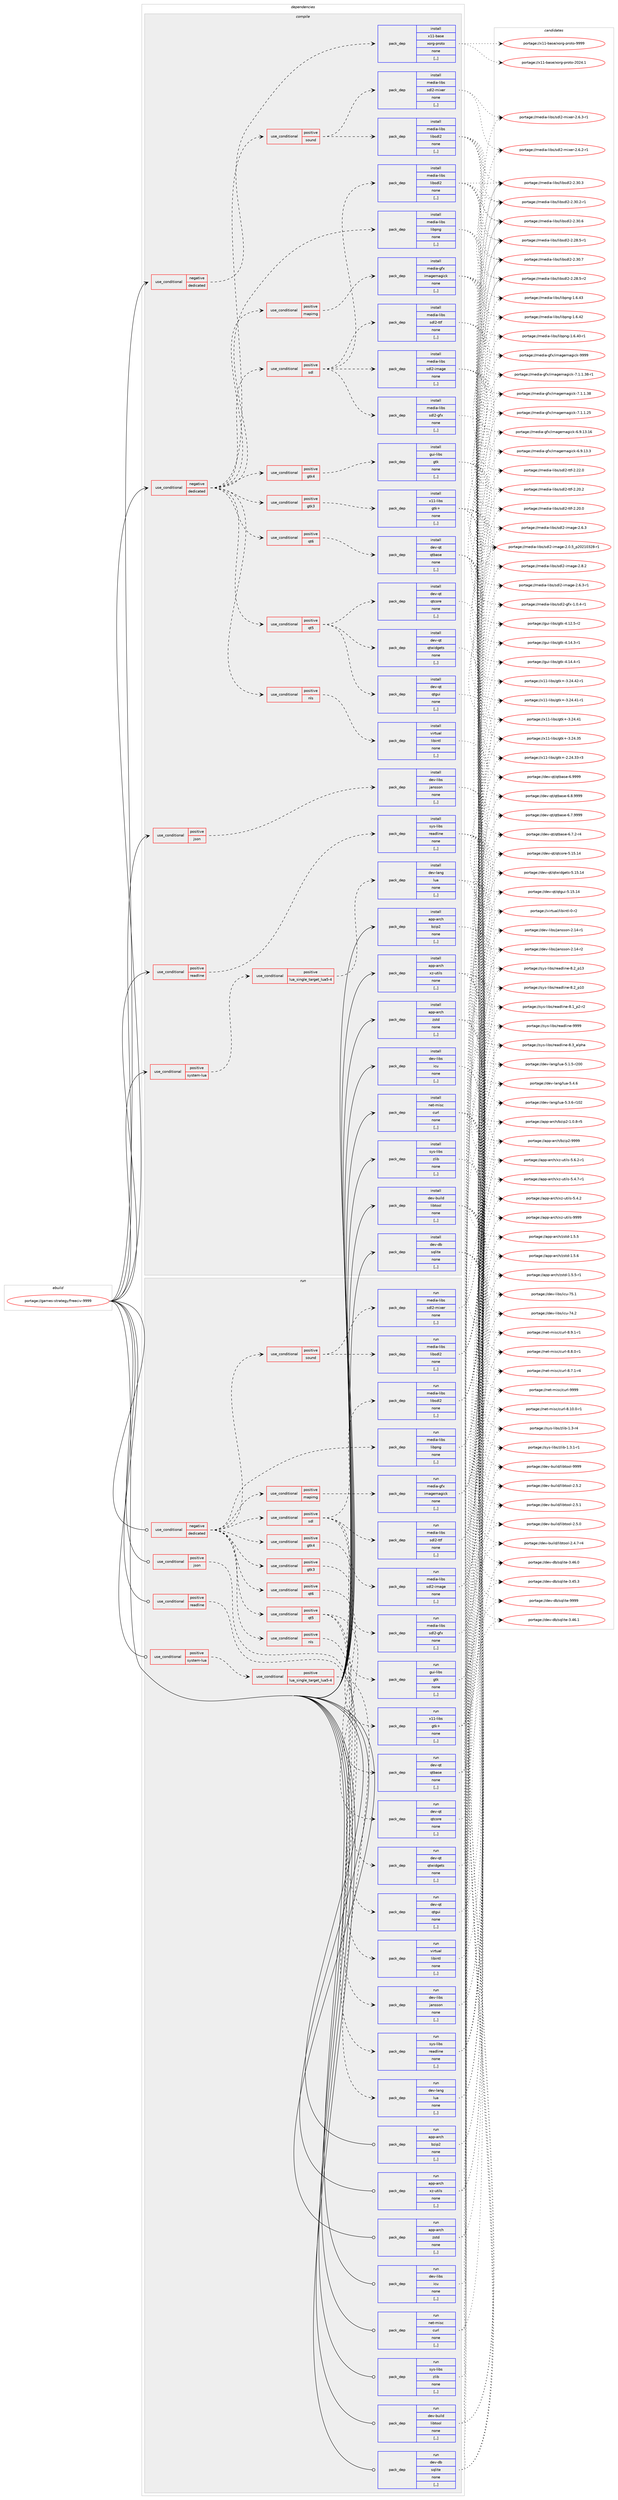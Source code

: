 digraph prolog {

# *************
# Graph options
# *************

newrank=true;
concentrate=true;
compound=true;
graph [rankdir=LR,fontname=Helvetica,fontsize=10,ranksep=1.5];#, ranksep=2.5, nodesep=0.2];
edge  [arrowhead=vee];
node  [fontname=Helvetica,fontsize=10];

# **********
# The ebuild
# **********

subgraph cluster_leftcol {
color=gray;
label=<<i>ebuild</i>>;
id [label="portage://games-strategy/freeciv-9999", color=red, width=4, href="../games-strategy/freeciv-9999.svg"];
}

# ****************
# The dependencies
# ****************

subgraph cluster_midcol {
color=gray;
label=<<i>dependencies</i>>;
subgraph cluster_compile {
fillcolor="#eeeeee";
style=filled;
label=<<i>compile</i>>;
subgraph cond196223 {
dependency731287 [label=<<TABLE BORDER="0" CELLBORDER="1" CELLSPACING="0" CELLPADDING="4"><TR><TD ROWSPAN="3" CELLPADDING="10">use_conditional</TD></TR><TR><TD>negative</TD></TR><TR><TD>dedicated</TD></TR></TABLE>>, shape=none, color=red];
subgraph pack529959 {
dependency731288 [label=<<TABLE BORDER="0" CELLBORDER="1" CELLSPACING="0" CELLPADDING="4" WIDTH="220"><TR><TD ROWSPAN="6" CELLPADDING="30">pack_dep</TD></TR><TR><TD WIDTH="110">install</TD></TR><TR><TD>media-libs</TD></TR><TR><TD>libpng</TD></TR><TR><TD>none</TD></TR><TR><TD>[,,]</TD></TR></TABLE>>, shape=none, color=blue];
}
dependency731287:e -> dependency731288:w [weight=20,style="dashed",arrowhead="vee"];
subgraph cond196224 {
dependency731289 [label=<<TABLE BORDER="0" CELLBORDER="1" CELLSPACING="0" CELLPADDING="4"><TR><TD ROWSPAN="3" CELLPADDING="10">use_conditional</TD></TR><TR><TD>positive</TD></TR><TR><TD>gtk3</TD></TR></TABLE>>, shape=none, color=red];
subgraph pack529960 {
dependency731290 [label=<<TABLE BORDER="0" CELLBORDER="1" CELLSPACING="0" CELLPADDING="4" WIDTH="220"><TR><TD ROWSPAN="6" CELLPADDING="30">pack_dep</TD></TR><TR><TD WIDTH="110">install</TD></TR><TR><TD>x11-libs</TD></TR><TR><TD>gtk+</TD></TR><TR><TD>none</TD></TR><TR><TD>[,,]</TD></TR></TABLE>>, shape=none, color=blue];
}
dependency731289:e -> dependency731290:w [weight=20,style="dashed",arrowhead="vee"];
}
dependency731287:e -> dependency731289:w [weight=20,style="dashed",arrowhead="vee"];
subgraph cond196225 {
dependency731291 [label=<<TABLE BORDER="0" CELLBORDER="1" CELLSPACING="0" CELLPADDING="4"><TR><TD ROWSPAN="3" CELLPADDING="10">use_conditional</TD></TR><TR><TD>positive</TD></TR><TR><TD>gtk4</TD></TR></TABLE>>, shape=none, color=red];
subgraph pack529961 {
dependency731292 [label=<<TABLE BORDER="0" CELLBORDER="1" CELLSPACING="0" CELLPADDING="4" WIDTH="220"><TR><TD ROWSPAN="6" CELLPADDING="30">pack_dep</TD></TR><TR><TD WIDTH="110">install</TD></TR><TR><TD>gui-libs</TD></TR><TR><TD>gtk</TD></TR><TR><TD>none</TD></TR><TR><TD>[,,]</TD></TR></TABLE>>, shape=none, color=blue];
}
dependency731291:e -> dependency731292:w [weight=20,style="dashed",arrowhead="vee"];
}
dependency731287:e -> dependency731291:w [weight=20,style="dashed",arrowhead="vee"];
subgraph cond196226 {
dependency731293 [label=<<TABLE BORDER="0" CELLBORDER="1" CELLSPACING="0" CELLPADDING="4"><TR><TD ROWSPAN="3" CELLPADDING="10">use_conditional</TD></TR><TR><TD>positive</TD></TR><TR><TD>mapimg</TD></TR></TABLE>>, shape=none, color=red];
subgraph pack529962 {
dependency731294 [label=<<TABLE BORDER="0" CELLBORDER="1" CELLSPACING="0" CELLPADDING="4" WIDTH="220"><TR><TD ROWSPAN="6" CELLPADDING="30">pack_dep</TD></TR><TR><TD WIDTH="110">install</TD></TR><TR><TD>media-gfx</TD></TR><TR><TD>imagemagick</TD></TR><TR><TD>none</TD></TR><TR><TD>[,,]</TD></TR></TABLE>>, shape=none, color=blue];
}
dependency731293:e -> dependency731294:w [weight=20,style="dashed",arrowhead="vee"];
}
dependency731287:e -> dependency731293:w [weight=20,style="dashed",arrowhead="vee"];
subgraph cond196227 {
dependency731295 [label=<<TABLE BORDER="0" CELLBORDER="1" CELLSPACING="0" CELLPADDING="4"><TR><TD ROWSPAN="3" CELLPADDING="10">use_conditional</TD></TR><TR><TD>positive</TD></TR><TR><TD>nls</TD></TR></TABLE>>, shape=none, color=red];
subgraph pack529963 {
dependency731296 [label=<<TABLE BORDER="0" CELLBORDER="1" CELLSPACING="0" CELLPADDING="4" WIDTH="220"><TR><TD ROWSPAN="6" CELLPADDING="30">pack_dep</TD></TR><TR><TD WIDTH="110">install</TD></TR><TR><TD>virtual</TD></TR><TR><TD>libintl</TD></TR><TR><TD>none</TD></TR><TR><TD>[,,]</TD></TR></TABLE>>, shape=none, color=blue];
}
dependency731295:e -> dependency731296:w [weight=20,style="dashed",arrowhead="vee"];
}
dependency731287:e -> dependency731295:w [weight=20,style="dashed",arrowhead="vee"];
subgraph cond196228 {
dependency731297 [label=<<TABLE BORDER="0" CELLBORDER="1" CELLSPACING="0" CELLPADDING="4"><TR><TD ROWSPAN="3" CELLPADDING="10">use_conditional</TD></TR><TR><TD>positive</TD></TR><TR><TD>qt5</TD></TR></TABLE>>, shape=none, color=red];
subgraph pack529964 {
dependency731298 [label=<<TABLE BORDER="0" CELLBORDER="1" CELLSPACING="0" CELLPADDING="4" WIDTH="220"><TR><TD ROWSPAN="6" CELLPADDING="30">pack_dep</TD></TR><TR><TD WIDTH="110">install</TD></TR><TR><TD>dev-qt</TD></TR><TR><TD>qtcore</TD></TR><TR><TD>none</TD></TR><TR><TD>[,,]</TD></TR></TABLE>>, shape=none, color=blue];
}
dependency731297:e -> dependency731298:w [weight=20,style="dashed",arrowhead="vee"];
subgraph pack529965 {
dependency731299 [label=<<TABLE BORDER="0" CELLBORDER="1" CELLSPACING="0" CELLPADDING="4" WIDTH="220"><TR><TD ROWSPAN="6" CELLPADDING="30">pack_dep</TD></TR><TR><TD WIDTH="110">install</TD></TR><TR><TD>dev-qt</TD></TR><TR><TD>qtgui</TD></TR><TR><TD>none</TD></TR><TR><TD>[,,]</TD></TR></TABLE>>, shape=none, color=blue];
}
dependency731297:e -> dependency731299:w [weight=20,style="dashed",arrowhead="vee"];
subgraph pack529966 {
dependency731300 [label=<<TABLE BORDER="0" CELLBORDER="1" CELLSPACING="0" CELLPADDING="4" WIDTH="220"><TR><TD ROWSPAN="6" CELLPADDING="30">pack_dep</TD></TR><TR><TD WIDTH="110">install</TD></TR><TR><TD>dev-qt</TD></TR><TR><TD>qtwidgets</TD></TR><TR><TD>none</TD></TR><TR><TD>[,,]</TD></TR></TABLE>>, shape=none, color=blue];
}
dependency731297:e -> dependency731300:w [weight=20,style="dashed",arrowhead="vee"];
}
dependency731287:e -> dependency731297:w [weight=20,style="dashed",arrowhead="vee"];
subgraph cond196229 {
dependency731301 [label=<<TABLE BORDER="0" CELLBORDER="1" CELLSPACING="0" CELLPADDING="4"><TR><TD ROWSPAN="3" CELLPADDING="10">use_conditional</TD></TR><TR><TD>positive</TD></TR><TR><TD>qt6</TD></TR></TABLE>>, shape=none, color=red];
subgraph pack529967 {
dependency731302 [label=<<TABLE BORDER="0" CELLBORDER="1" CELLSPACING="0" CELLPADDING="4" WIDTH="220"><TR><TD ROWSPAN="6" CELLPADDING="30">pack_dep</TD></TR><TR><TD WIDTH="110">install</TD></TR><TR><TD>dev-qt</TD></TR><TR><TD>qtbase</TD></TR><TR><TD>none</TD></TR><TR><TD>[,,]</TD></TR></TABLE>>, shape=none, color=blue];
}
dependency731301:e -> dependency731302:w [weight=20,style="dashed",arrowhead="vee"];
}
dependency731287:e -> dependency731301:w [weight=20,style="dashed",arrowhead="vee"];
subgraph cond196230 {
dependency731303 [label=<<TABLE BORDER="0" CELLBORDER="1" CELLSPACING="0" CELLPADDING="4"><TR><TD ROWSPAN="3" CELLPADDING="10">use_conditional</TD></TR><TR><TD>positive</TD></TR><TR><TD>sdl</TD></TR></TABLE>>, shape=none, color=red];
subgraph pack529968 {
dependency731304 [label=<<TABLE BORDER="0" CELLBORDER="1" CELLSPACING="0" CELLPADDING="4" WIDTH="220"><TR><TD ROWSPAN="6" CELLPADDING="30">pack_dep</TD></TR><TR><TD WIDTH="110">install</TD></TR><TR><TD>media-libs</TD></TR><TR><TD>libsdl2</TD></TR><TR><TD>none</TD></TR><TR><TD>[,,]</TD></TR></TABLE>>, shape=none, color=blue];
}
dependency731303:e -> dependency731304:w [weight=20,style="dashed",arrowhead="vee"];
subgraph pack529969 {
dependency731305 [label=<<TABLE BORDER="0" CELLBORDER="1" CELLSPACING="0" CELLPADDING="4" WIDTH="220"><TR><TD ROWSPAN="6" CELLPADDING="30">pack_dep</TD></TR><TR><TD WIDTH="110">install</TD></TR><TR><TD>media-libs</TD></TR><TR><TD>sdl2-gfx</TD></TR><TR><TD>none</TD></TR><TR><TD>[,,]</TD></TR></TABLE>>, shape=none, color=blue];
}
dependency731303:e -> dependency731305:w [weight=20,style="dashed",arrowhead="vee"];
subgraph pack529970 {
dependency731306 [label=<<TABLE BORDER="0" CELLBORDER="1" CELLSPACING="0" CELLPADDING="4" WIDTH="220"><TR><TD ROWSPAN="6" CELLPADDING="30">pack_dep</TD></TR><TR><TD WIDTH="110">install</TD></TR><TR><TD>media-libs</TD></TR><TR><TD>sdl2-image</TD></TR><TR><TD>none</TD></TR><TR><TD>[,,]</TD></TR></TABLE>>, shape=none, color=blue];
}
dependency731303:e -> dependency731306:w [weight=20,style="dashed",arrowhead="vee"];
subgraph pack529971 {
dependency731307 [label=<<TABLE BORDER="0" CELLBORDER="1" CELLSPACING="0" CELLPADDING="4" WIDTH="220"><TR><TD ROWSPAN="6" CELLPADDING="30">pack_dep</TD></TR><TR><TD WIDTH="110">install</TD></TR><TR><TD>media-libs</TD></TR><TR><TD>sdl2-ttf</TD></TR><TR><TD>none</TD></TR><TR><TD>[,,]</TD></TR></TABLE>>, shape=none, color=blue];
}
dependency731303:e -> dependency731307:w [weight=20,style="dashed",arrowhead="vee"];
}
dependency731287:e -> dependency731303:w [weight=20,style="dashed",arrowhead="vee"];
subgraph cond196231 {
dependency731308 [label=<<TABLE BORDER="0" CELLBORDER="1" CELLSPACING="0" CELLPADDING="4"><TR><TD ROWSPAN="3" CELLPADDING="10">use_conditional</TD></TR><TR><TD>positive</TD></TR><TR><TD>sound</TD></TR></TABLE>>, shape=none, color=red];
subgraph pack529972 {
dependency731309 [label=<<TABLE BORDER="0" CELLBORDER="1" CELLSPACING="0" CELLPADDING="4" WIDTH="220"><TR><TD ROWSPAN="6" CELLPADDING="30">pack_dep</TD></TR><TR><TD WIDTH="110">install</TD></TR><TR><TD>media-libs</TD></TR><TR><TD>libsdl2</TD></TR><TR><TD>none</TD></TR><TR><TD>[,,]</TD></TR></TABLE>>, shape=none, color=blue];
}
dependency731308:e -> dependency731309:w [weight=20,style="dashed",arrowhead="vee"];
subgraph pack529973 {
dependency731310 [label=<<TABLE BORDER="0" CELLBORDER="1" CELLSPACING="0" CELLPADDING="4" WIDTH="220"><TR><TD ROWSPAN="6" CELLPADDING="30">pack_dep</TD></TR><TR><TD WIDTH="110">install</TD></TR><TR><TD>media-libs</TD></TR><TR><TD>sdl2-mixer</TD></TR><TR><TD>none</TD></TR><TR><TD>[,,]</TD></TR></TABLE>>, shape=none, color=blue];
}
dependency731308:e -> dependency731310:w [weight=20,style="dashed",arrowhead="vee"];
}
dependency731287:e -> dependency731308:w [weight=20,style="dashed",arrowhead="vee"];
}
id:e -> dependency731287:w [weight=20,style="solid",arrowhead="vee"];
subgraph cond196232 {
dependency731311 [label=<<TABLE BORDER="0" CELLBORDER="1" CELLSPACING="0" CELLPADDING="4"><TR><TD ROWSPAN="3" CELLPADDING="10">use_conditional</TD></TR><TR><TD>negative</TD></TR><TR><TD>dedicated</TD></TR></TABLE>>, shape=none, color=red];
subgraph pack529974 {
dependency731312 [label=<<TABLE BORDER="0" CELLBORDER="1" CELLSPACING="0" CELLPADDING="4" WIDTH="220"><TR><TD ROWSPAN="6" CELLPADDING="30">pack_dep</TD></TR><TR><TD WIDTH="110">install</TD></TR><TR><TD>x11-base</TD></TR><TR><TD>xorg-proto</TD></TR><TR><TD>none</TD></TR><TR><TD>[,,]</TD></TR></TABLE>>, shape=none, color=blue];
}
dependency731311:e -> dependency731312:w [weight=20,style="dashed",arrowhead="vee"];
}
id:e -> dependency731311:w [weight=20,style="solid",arrowhead="vee"];
subgraph cond196233 {
dependency731313 [label=<<TABLE BORDER="0" CELLBORDER="1" CELLSPACING="0" CELLPADDING="4"><TR><TD ROWSPAN="3" CELLPADDING="10">use_conditional</TD></TR><TR><TD>positive</TD></TR><TR><TD>json</TD></TR></TABLE>>, shape=none, color=red];
subgraph pack529975 {
dependency731314 [label=<<TABLE BORDER="0" CELLBORDER="1" CELLSPACING="0" CELLPADDING="4" WIDTH="220"><TR><TD ROWSPAN="6" CELLPADDING="30">pack_dep</TD></TR><TR><TD WIDTH="110">install</TD></TR><TR><TD>dev-libs</TD></TR><TR><TD>jansson</TD></TR><TR><TD>none</TD></TR><TR><TD>[,,]</TD></TR></TABLE>>, shape=none, color=blue];
}
dependency731313:e -> dependency731314:w [weight=20,style="dashed",arrowhead="vee"];
}
id:e -> dependency731313:w [weight=20,style="solid",arrowhead="vee"];
subgraph cond196234 {
dependency731315 [label=<<TABLE BORDER="0" CELLBORDER="1" CELLSPACING="0" CELLPADDING="4"><TR><TD ROWSPAN="3" CELLPADDING="10">use_conditional</TD></TR><TR><TD>positive</TD></TR><TR><TD>readline</TD></TR></TABLE>>, shape=none, color=red];
subgraph pack529976 {
dependency731316 [label=<<TABLE BORDER="0" CELLBORDER="1" CELLSPACING="0" CELLPADDING="4" WIDTH="220"><TR><TD ROWSPAN="6" CELLPADDING="30">pack_dep</TD></TR><TR><TD WIDTH="110">install</TD></TR><TR><TD>sys-libs</TD></TR><TR><TD>readline</TD></TR><TR><TD>none</TD></TR><TR><TD>[,,]</TD></TR></TABLE>>, shape=none, color=blue];
}
dependency731315:e -> dependency731316:w [weight=20,style="dashed",arrowhead="vee"];
}
id:e -> dependency731315:w [weight=20,style="solid",arrowhead="vee"];
subgraph cond196235 {
dependency731317 [label=<<TABLE BORDER="0" CELLBORDER="1" CELLSPACING="0" CELLPADDING="4"><TR><TD ROWSPAN="3" CELLPADDING="10">use_conditional</TD></TR><TR><TD>positive</TD></TR><TR><TD>system-lua</TD></TR></TABLE>>, shape=none, color=red];
subgraph cond196236 {
dependency731318 [label=<<TABLE BORDER="0" CELLBORDER="1" CELLSPACING="0" CELLPADDING="4"><TR><TD ROWSPAN="3" CELLPADDING="10">use_conditional</TD></TR><TR><TD>positive</TD></TR><TR><TD>lua_single_target_lua5-4</TD></TR></TABLE>>, shape=none, color=red];
subgraph pack529977 {
dependency731319 [label=<<TABLE BORDER="0" CELLBORDER="1" CELLSPACING="0" CELLPADDING="4" WIDTH="220"><TR><TD ROWSPAN="6" CELLPADDING="30">pack_dep</TD></TR><TR><TD WIDTH="110">install</TD></TR><TR><TD>dev-lang</TD></TR><TR><TD>lua</TD></TR><TR><TD>none</TD></TR><TR><TD>[,,]</TD></TR></TABLE>>, shape=none, color=blue];
}
dependency731318:e -> dependency731319:w [weight=20,style="dashed",arrowhead="vee"];
}
dependency731317:e -> dependency731318:w [weight=20,style="dashed",arrowhead="vee"];
}
id:e -> dependency731317:w [weight=20,style="solid",arrowhead="vee"];
subgraph pack529978 {
dependency731320 [label=<<TABLE BORDER="0" CELLBORDER="1" CELLSPACING="0" CELLPADDING="4" WIDTH="220"><TR><TD ROWSPAN="6" CELLPADDING="30">pack_dep</TD></TR><TR><TD WIDTH="110">install</TD></TR><TR><TD>app-arch</TD></TR><TR><TD>bzip2</TD></TR><TR><TD>none</TD></TR><TR><TD>[,,]</TD></TR></TABLE>>, shape=none, color=blue];
}
id:e -> dependency731320:w [weight=20,style="solid",arrowhead="vee"];
subgraph pack529979 {
dependency731321 [label=<<TABLE BORDER="0" CELLBORDER="1" CELLSPACING="0" CELLPADDING="4" WIDTH="220"><TR><TD ROWSPAN="6" CELLPADDING="30">pack_dep</TD></TR><TR><TD WIDTH="110">install</TD></TR><TR><TD>app-arch</TD></TR><TR><TD>xz-utils</TD></TR><TR><TD>none</TD></TR><TR><TD>[,,]</TD></TR></TABLE>>, shape=none, color=blue];
}
id:e -> dependency731321:w [weight=20,style="solid",arrowhead="vee"];
subgraph pack529980 {
dependency731322 [label=<<TABLE BORDER="0" CELLBORDER="1" CELLSPACING="0" CELLPADDING="4" WIDTH="220"><TR><TD ROWSPAN="6" CELLPADDING="30">pack_dep</TD></TR><TR><TD WIDTH="110">install</TD></TR><TR><TD>app-arch</TD></TR><TR><TD>zstd</TD></TR><TR><TD>none</TD></TR><TR><TD>[,,]</TD></TR></TABLE>>, shape=none, color=blue];
}
id:e -> dependency731322:w [weight=20,style="solid",arrowhead="vee"];
subgraph pack529981 {
dependency731323 [label=<<TABLE BORDER="0" CELLBORDER="1" CELLSPACING="0" CELLPADDING="4" WIDTH="220"><TR><TD ROWSPAN="6" CELLPADDING="30">pack_dep</TD></TR><TR><TD WIDTH="110">install</TD></TR><TR><TD>dev-build</TD></TR><TR><TD>libtool</TD></TR><TR><TD>none</TD></TR><TR><TD>[,,]</TD></TR></TABLE>>, shape=none, color=blue];
}
id:e -> dependency731323:w [weight=20,style="solid",arrowhead="vee"];
subgraph pack529982 {
dependency731324 [label=<<TABLE BORDER="0" CELLBORDER="1" CELLSPACING="0" CELLPADDING="4" WIDTH="220"><TR><TD ROWSPAN="6" CELLPADDING="30">pack_dep</TD></TR><TR><TD WIDTH="110">install</TD></TR><TR><TD>dev-db</TD></TR><TR><TD>sqlite</TD></TR><TR><TD>none</TD></TR><TR><TD>[,,]</TD></TR></TABLE>>, shape=none, color=blue];
}
id:e -> dependency731324:w [weight=20,style="solid",arrowhead="vee"];
subgraph pack529983 {
dependency731325 [label=<<TABLE BORDER="0" CELLBORDER="1" CELLSPACING="0" CELLPADDING="4" WIDTH="220"><TR><TD ROWSPAN="6" CELLPADDING="30">pack_dep</TD></TR><TR><TD WIDTH="110">install</TD></TR><TR><TD>dev-libs</TD></TR><TR><TD>icu</TD></TR><TR><TD>none</TD></TR><TR><TD>[,,]</TD></TR></TABLE>>, shape=none, color=blue];
}
id:e -> dependency731325:w [weight=20,style="solid",arrowhead="vee"];
subgraph pack529984 {
dependency731326 [label=<<TABLE BORDER="0" CELLBORDER="1" CELLSPACING="0" CELLPADDING="4" WIDTH="220"><TR><TD ROWSPAN="6" CELLPADDING="30">pack_dep</TD></TR><TR><TD WIDTH="110">install</TD></TR><TR><TD>net-misc</TD></TR><TR><TD>curl</TD></TR><TR><TD>none</TD></TR><TR><TD>[,,]</TD></TR></TABLE>>, shape=none, color=blue];
}
id:e -> dependency731326:w [weight=20,style="solid",arrowhead="vee"];
subgraph pack529985 {
dependency731327 [label=<<TABLE BORDER="0" CELLBORDER="1" CELLSPACING="0" CELLPADDING="4" WIDTH="220"><TR><TD ROWSPAN="6" CELLPADDING="30">pack_dep</TD></TR><TR><TD WIDTH="110">install</TD></TR><TR><TD>sys-libs</TD></TR><TR><TD>zlib</TD></TR><TR><TD>none</TD></TR><TR><TD>[,,]</TD></TR></TABLE>>, shape=none, color=blue];
}
id:e -> dependency731327:w [weight=20,style="solid",arrowhead="vee"];
}
subgraph cluster_compileandrun {
fillcolor="#eeeeee";
style=filled;
label=<<i>compile and run</i>>;
}
subgraph cluster_run {
fillcolor="#eeeeee";
style=filled;
label=<<i>run</i>>;
subgraph cond196237 {
dependency731328 [label=<<TABLE BORDER="0" CELLBORDER="1" CELLSPACING="0" CELLPADDING="4"><TR><TD ROWSPAN="3" CELLPADDING="10">use_conditional</TD></TR><TR><TD>negative</TD></TR><TR><TD>dedicated</TD></TR></TABLE>>, shape=none, color=red];
subgraph pack529986 {
dependency731329 [label=<<TABLE BORDER="0" CELLBORDER="1" CELLSPACING="0" CELLPADDING="4" WIDTH="220"><TR><TD ROWSPAN="6" CELLPADDING="30">pack_dep</TD></TR><TR><TD WIDTH="110">run</TD></TR><TR><TD>media-libs</TD></TR><TR><TD>libpng</TD></TR><TR><TD>none</TD></TR><TR><TD>[,,]</TD></TR></TABLE>>, shape=none, color=blue];
}
dependency731328:e -> dependency731329:w [weight=20,style="dashed",arrowhead="vee"];
subgraph cond196238 {
dependency731330 [label=<<TABLE BORDER="0" CELLBORDER="1" CELLSPACING="0" CELLPADDING="4"><TR><TD ROWSPAN="3" CELLPADDING="10">use_conditional</TD></TR><TR><TD>positive</TD></TR><TR><TD>gtk3</TD></TR></TABLE>>, shape=none, color=red];
subgraph pack529987 {
dependency731331 [label=<<TABLE BORDER="0" CELLBORDER="1" CELLSPACING="0" CELLPADDING="4" WIDTH="220"><TR><TD ROWSPAN="6" CELLPADDING="30">pack_dep</TD></TR><TR><TD WIDTH="110">run</TD></TR><TR><TD>x11-libs</TD></TR><TR><TD>gtk+</TD></TR><TR><TD>none</TD></TR><TR><TD>[,,]</TD></TR></TABLE>>, shape=none, color=blue];
}
dependency731330:e -> dependency731331:w [weight=20,style="dashed",arrowhead="vee"];
}
dependency731328:e -> dependency731330:w [weight=20,style="dashed",arrowhead="vee"];
subgraph cond196239 {
dependency731332 [label=<<TABLE BORDER="0" CELLBORDER="1" CELLSPACING="0" CELLPADDING="4"><TR><TD ROWSPAN="3" CELLPADDING="10">use_conditional</TD></TR><TR><TD>positive</TD></TR><TR><TD>gtk4</TD></TR></TABLE>>, shape=none, color=red];
subgraph pack529988 {
dependency731333 [label=<<TABLE BORDER="0" CELLBORDER="1" CELLSPACING="0" CELLPADDING="4" WIDTH="220"><TR><TD ROWSPAN="6" CELLPADDING="30">pack_dep</TD></TR><TR><TD WIDTH="110">run</TD></TR><TR><TD>gui-libs</TD></TR><TR><TD>gtk</TD></TR><TR><TD>none</TD></TR><TR><TD>[,,]</TD></TR></TABLE>>, shape=none, color=blue];
}
dependency731332:e -> dependency731333:w [weight=20,style="dashed",arrowhead="vee"];
}
dependency731328:e -> dependency731332:w [weight=20,style="dashed",arrowhead="vee"];
subgraph cond196240 {
dependency731334 [label=<<TABLE BORDER="0" CELLBORDER="1" CELLSPACING="0" CELLPADDING="4"><TR><TD ROWSPAN="3" CELLPADDING="10">use_conditional</TD></TR><TR><TD>positive</TD></TR><TR><TD>mapimg</TD></TR></TABLE>>, shape=none, color=red];
subgraph pack529989 {
dependency731335 [label=<<TABLE BORDER="0" CELLBORDER="1" CELLSPACING="0" CELLPADDING="4" WIDTH="220"><TR><TD ROWSPAN="6" CELLPADDING="30">pack_dep</TD></TR><TR><TD WIDTH="110">run</TD></TR><TR><TD>media-gfx</TD></TR><TR><TD>imagemagick</TD></TR><TR><TD>none</TD></TR><TR><TD>[,,]</TD></TR></TABLE>>, shape=none, color=blue];
}
dependency731334:e -> dependency731335:w [weight=20,style="dashed",arrowhead="vee"];
}
dependency731328:e -> dependency731334:w [weight=20,style="dashed",arrowhead="vee"];
subgraph cond196241 {
dependency731336 [label=<<TABLE BORDER="0" CELLBORDER="1" CELLSPACING="0" CELLPADDING="4"><TR><TD ROWSPAN="3" CELLPADDING="10">use_conditional</TD></TR><TR><TD>positive</TD></TR><TR><TD>nls</TD></TR></TABLE>>, shape=none, color=red];
subgraph pack529990 {
dependency731337 [label=<<TABLE BORDER="0" CELLBORDER="1" CELLSPACING="0" CELLPADDING="4" WIDTH="220"><TR><TD ROWSPAN="6" CELLPADDING="30">pack_dep</TD></TR><TR><TD WIDTH="110">run</TD></TR><TR><TD>virtual</TD></TR><TR><TD>libintl</TD></TR><TR><TD>none</TD></TR><TR><TD>[,,]</TD></TR></TABLE>>, shape=none, color=blue];
}
dependency731336:e -> dependency731337:w [weight=20,style="dashed",arrowhead="vee"];
}
dependency731328:e -> dependency731336:w [weight=20,style="dashed",arrowhead="vee"];
subgraph cond196242 {
dependency731338 [label=<<TABLE BORDER="0" CELLBORDER="1" CELLSPACING="0" CELLPADDING="4"><TR><TD ROWSPAN="3" CELLPADDING="10">use_conditional</TD></TR><TR><TD>positive</TD></TR><TR><TD>qt5</TD></TR></TABLE>>, shape=none, color=red];
subgraph pack529991 {
dependency731339 [label=<<TABLE BORDER="0" CELLBORDER="1" CELLSPACING="0" CELLPADDING="4" WIDTH="220"><TR><TD ROWSPAN="6" CELLPADDING="30">pack_dep</TD></TR><TR><TD WIDTH="110">run</TD></TR><TR><TD>dev-qt</TD></TR><TR><TD>qtcore</TD></TR><TR><TD>none</TD></TR><TR><TD>[,,]</TD></TR></TABLE>>, shape=none, color=blue];
}
dependency731338:e -> dependency731339:w [weight=20,style="dashed",arrowhead="vee"];
subgraph pack529992 {
dependency731340 [label=<<TABLE BORDER="0" CELLBORDER="1" CELLSPACING="0" CELLPADDING="4" WIDTH="220"><TR><TD ROWSPAN="6" CELLPADDING="30">pack_dep</TD></TR><TR><TD WIDTH="110">run</TD></TR><TR><TD>dev-qt</TD></TR><TR><TD>qtgui</TD></TR><TR><TD>none</TD></TR><TR><TD>[,,]</TD></TR></TABLE>>, shape=none, color=blue];
}
dependency731338:e -> dependency731340:w [weight=20,style="dashed",arrowhead="vee"];
subgraph pack529993 {
dependency731341 [label=<<TABLE BORDER="0" CELLBORDER="1" CELLSPACING="0" CELLPADDING="4" WIDTH="220"><TR><TD ROWSPAN="6" CELLPADDING="30">pack_dep</TD></TR><TR><TD WIDTH="110">run</TD></TR><TR><TD>dev-qt</TD></TR><TR><TD>qtwidgets</TD></TR><TR><TD>none</TD></TR><TR><TD>[,,]</TD></TR></TABLE>>, shape=none, color=blue];
}
dependency731338:e -> dependency731341:w [weight=20,style="dashed",arrowhead="vee"];
}
dependency731328:e -> dependency731338:w [weight=20,style="dashed",arrowhead="vee"];
subgraph cond196243 {
dependency731342 [label=<<TABLE BORDER="0" CELLBORDER="1" CELLSPACING="0" CELLPADDING="4"><TR><TD ROWSPAN="3" CELLPADDING="10">use_conditional</TD></TR><TR><TD>positive</TD></TR><TR><TD>qt6</TD></TR></TABLE>>, shape=none, color=red];
subgraph pack529994 {
dependency731343 [label=<<TABLE BORDER="0" CELLBORDER="1" CELLSPACING="0" CELLPADDING="4" WIDTH="220"><TR><TD ROWSPAN="6" CELLPADDING="30">pack_dep</TD></TR><TR><TD WIDTH="110">run</TD></TR><TR><TD>dev-qt</TD></TR><TR><TD>qtbase</TD></TR><TR><TD>none</TD></TR><TR><TD>[,,]</TD></TR></TABLE>>, shape=none, color=blue];
}
dependency731342:e -> dependency731343:w [weight=20,style="dashed",arrowhead="vee"];
}
dependency731328:e -> dependency731342:w [weight=20,style="dashed",arrowhead="vee"];
subgraph cond196244 {
dependency731344 [label=<<TABLE BORDER="0" CELLBORDER="1" CELLSPACING="0" CELLPADDING="4"><TR><TD ROWSPAN="3" CELLPADDING="10">use_conditional</TD></TR><TR><TD>positive</TD></TR><TR><TD>sdl</TD></TR></TABLE>>, shape=none, color=red];
subgraph pack529995 {
dependency731345 [label=<<TABLE BORDER="0" CELLBORDER="1" CELLSPACING="0" CELLPADDING="4" WIDTH="220"><TR><TD ROWSPAN="6" CELLPADDING="30">pack_dep</TD></TR><TR><TD WIDTH="110">run</TD></TR><TR><TD>media-libs</TD></TR><TR><TD>libsdl2</TD></TR><TR><TD>none</TD></TR><TR><TD>[,,]</TD></TR></TABLE>>, shape=none, color=blue];
}
dependency731344:e -> dependency731345:w [weight=20,style="dashed",arrowhead="vee"];
subgraph pack529996 {
dependency731346 [label=<<TABLE BORDER="0" CELLBORDER="1" CELLSPACING="0" CELLPADDING="4" WIDTH="220"><TR><TD ROWSPAN="6" CELLPADDING="30">pack_dep</TD></TR><TR><TD WIDTH="110">run</TD></TR><TR><TD>media-libs</TD></TR><TR><TD>sdl2-gfx</TD></TR><TR><TD>none</TD></TR><TR><TD>[,,]</TD></TR></TABLE>>, shape=none, color=blue];
}
dependency731344:e -> dependency731346:w [weight=20,style="dashed",arrowhead="vee"];
subgraph pack529997 {
dependency731347 [label=<<TABLE BORDER="0" CELLBORDER="1" CELLSPACING="0" CELLPADDING="4" WIDTH="220"><TR><TD ROWSPAN="6" CELLPADDING="30">pack_dep</TD></TR><TR><TD WIDTH="110">run</TD></TR><TR><TD>media-libs</TD></TR><TR><TD>sdl2-image</TD></TR><TR><TD>none</TD></TR><TR><TD>[,,]</TD></TR></TABLE>>, shape=none, color=blue];
}
dependency731344:e -> dependency731347:w [weight=20,style="dashed",arrowhead="vee"];
subgraph pack529998 {
dependency731348 [label=<<TABLE BORDER="0" CELLBORDER="1" CELLSPACING="0" CELLPADDING="4" WIDTH="220"><TR><TD ROWSPAN="6" CELLPADDING="30">pack_dep</TD></TR><TR><TD WIDTH="110">run</TD></TR><TR><TD>media-libs</TD></TR><TR><TD>sdl2-ttf</TD></TR><TR><TD>none</TD></TR><TR><TD>[,,]</TD></TR></TABLE>>, shape=none, color=blue];
}
dependency731344:e -> dependency731348:w [weight=20,style="dashed",arrowhead="vee"];
}
dependency731328:e -> dependency731344:w [weight=20,style="dashed",arrowhead="vee"];
subgraph cond196245 {
dependency731349 [label=<<TABLE BORDER="0" CELLBORDER="1" CELLSPACING="0" CELLPADDING="4"><TR><TD ROWSPAN="3" CELLPADDING="10">use_conditional</TD></TR><TR><TD>positive</TD></TR><TR><TD>sound</TD></TR></TABLE>>, shape=none, color=red];
subgraph pack529999 {
dependency731350 [label=<<TABLE BORDER="0" CELLBORDER="1" CELLSPACING="0" CELLPADDING="4" WIDTH="220"><TR><TD ROWSPAN="6" CELLPADDING="30">pack_dep</TD></TR><TR><TD WIDTH="110">run</TD></TR><TR><TD>media-libs</TD></TR><TR><TD>libsdl2</TD></TR><TR><TD>none</TD></TR><TR><TD>[,,]</TD></TR></TABLE>>, shape=none, color=blue];
}
dependency731349:e -> dependency731350:w [weight=20,style="dashed",arrowhead="vee"];
subgraph pack530000 {
dependency731351 [label=<<TABLE BORDER="0" CELLBORDER="1" CELLSPACING="0" CELLPADDING="4" WIDTH="220"><TR><TD ROWSPAN="6" CELLPADDING="30">pack_dep</TD></TR><TR><TD WIDTH="110">run</TD></TR><TR><TD>media-libs</TD></TR><TR><TD>sdl2-mixer</TD></TR><TR><TD>none</TD></TR><TR><TD>[,,]</TD></TR></TABLE>>, shape=none, color=blue];
}
dependency731349:e -> dependency731351:w [weight=20,style="dashed",arrowhead="vee"];
}
dependency731328:e -> dependency731349:w [weight=20,style="dashed",arrowhead="vee"];
}
id:e -> dependency731328:w [weight=20,style="solid",arrowhead="odot"];
subgraph cond196246 {
dependency731352 [label=<<TABLE BORDER="0" CELLBORDER="1" CELLSPACING="0" CELLPADDING="4"><TR><TD ROWSPAN="3" CELLPADDING="10">use_conditional</TD></TR><TR><TD>positive</TD></TR><TR><TD>json</TD></TR></TABLE>>, shape=none, color=red];
subgraph pack530001 {
dependency731353 [label=<<TABLE BORDER="0" CELLBORDER="1" CELLSPACING="0" CELLPADDING="4" WIDTH="220"><TR><TD ROWSPAN="6" CELLPADDING="30">pack_dep</TD></TR><TR><TD WIDTH="110">run</TD></TR><TR><TD>dev-libs</TD></TR><TR><TD>jansson</TD></TR><TR><TD>none</TD></TR><TR><TD>[,,]</TD></TR></TABLE>>, shape=none, color=blue];
}
dependency731352:e -> dependency731353:w [weight=20,style="dashed",arrowhead="vee"];
}
id:e -> dependency731352:w [weight=20,style="solid",arrowhead="odot"];
subgraph cond196247 {
dependency731354 [label=<<TABLE BORDER="0" CELLBORDER="1" CELLSPACING="0" CELLPADDING="4"><TR><TD ROWSPAN="3" CELLPADDING="10">use_conditional</TD></TR><TR><TD>positive</TD></TR><TR><TD>readline</TD></TR></TABLE>>, shape=none, color=red];
subgraph pack530002 {
dependency731355 [label=<<TABLE BORDER="0" CELLBORDER="1" CELLSPACING="0" CELLPADDING="4" WIDTH="220"><TR><TD ROWSPAN="6" CELLPADDING="30">pack_dep</TD></TR><TR><TD WIDTH="110">run</TD></TR><TR><TD>sys-libs</TD></TR><TR><TD>readline</TD></TR><TR><TD>none</TD></TR><TR><TD>[,,]</TD></TR></TABLE>>, shape=none, color=blue];
}
dependency731354:e -> dependency731355:w [weight=20,style="dashed",arrowhead="vee"];
}
id:e -> dependency731354:w [weight=20,style="solid",arrowhead="odot"];
subgraph cond196248 {
dependency731356 [label=<<TABLE BORDER="0" CELLBORDER="1" CELLSPACING="0" CELLPADDING="4"><TR><TD ROWSPAN="3" CELLPADDING="10">use_conditional</TD></TR><TR><TD>positive</TD></TR><TR><TD>system-lua</TD></TR></TABLE>>, shape=none, color=red];
subgraph cond196249 {
dependency731357 [label=<<TABLE BORDER="0" CELLBORDER="1" CELLSPACING="0" CELLPADDING="4"><TR><TD ROWSPAN="3" CELLPADDING="10">use_conditional</TD></TR><TR><TD>positive</TD></TR><TR><TD>lua_single_target_lua5-4</TD></TR></TABLE>>, shape=none, color=red];
subgraph pack530003 {
dependency731358 [label=<<TABLE BORDER="0" CELLBORDER="1" CELLSPACING="0" CELLPADDING="4" WIDTH="220"><TR><TD ROWSPAN="6" CELLPADDING="30">pack_dep</TD></TR><TR><TD WIDTH="110">run</TD></TR><TR><TD>dev-lang</TD></TR><TR><TD>lua</TD></TR><TR><TD>none</TD></TR><TR><TD>[,,]</TD></TR></TABLE>>, shape=none, color=blue];
}
dependency731357:e -> dependency731358:w [weight=20,style="dashed",arrowhead="vee"];
}
dependency731356:e -> dependency731357:w [weight=20,style="dashed",arrowhead="vee"];
}
id:e -> dependency731356:w [weight=20,style="solid",arrowhead="odot"];
subgraph pack530004 {
dependency731359 [label=<<TABLE BORDER="0" CELLBORDER="1" CELLSPACING="0" CELLPADDING="4" WIDTH="220"><TR><TD ROWSPAN="6" CELLPADDING="30">pack_dep</TD></TR><TR><TD WIDTH="110">run</TD></TR><TR><TD>app-arch</TD></TR><TR><TD>bzip2</TD></TR><TR><TD>none</TD></TR><TR><TD>[,,]</TD></TR></TABLE>>, shape=none, color=blue];
}
id:e -> dependency731359:w [weight=20,style="solid",arrowhead="odot"];
subgraph pack530005 {
dependency731360 [label=<<TABLE BORDER="0" CELLBORDER="1" CELLSPACING="0" CELLPADDING="4" WIDTH="220"><TR><TD ROWSPAN="6" CELLPADDING="30">pack_dep</TD></TR><TR><TD WIDTH="110">run</TD></TR><TR><TD>app-arch</TD></TR><TR><TD>xz-utils</TD></TR><TR><TD>none</TD></TR><TR><TD>[,,]</TD></TR></TABLE>>, shape=none, color=blue];
}
id:e -> dependency731360:w [weight=20,style="solid",arrowhead="odot"];
subgraph pack530006 {
dependency731361 [label=<<TABLE BORDER="0" CELLBORDER="1" CELLSPACING="0" CELLPADDING="4" WIDTH="220"><TR><TD ROWSPAN="6" CELLPADDING="30">pack_dep</TD></TR><TR><TD WIDTH="110">run</TD></TR><TR><TD>app-arch</TD></TR><TR><TD>zstd</TD></TR><TR><TD>none</TD></TR><TR><TD>[,,]</TD></TR></TABLE>>, shape=none, color=blue];
}
id:e -> dependency731361:w [weight=20,style="solid",arrowhead="odot"];
subgraph pack530007 {
dependency731362 [label=<<TABLE BORDER="0" CELLBORDER="1" CELLSPACING="0" CELLPADDING="4" WIDTH="220"><TR><TD ROWSPAN="6" CELLPADDING="30">pack_dep</TD></TR><TR><TD WIDTH="110">run</TD></TR><TR><TD>dev-build</TD></TR><TR><TD>libtool</TD></TR><TR><TD>none</TD></TR><TR><TD>[,,]</TD></TR></TABLE>>, shape=none, color=blue];
}
id:e -> dependency731362:w [weight=20,style="solid",arrowhead="odot"];
subgraph pack530008 {
dependency731363 [label=<<TABLE BORDER="0" CELLBORDER="1" CELLSPACING="0" CELLPADDING="4" WIDTH="220"><TR><TD ROWSPAN="6" CELLPADDING="30">pack_dep</TD></TR><TR><TD WIDTH="110">run</TD></TR><TR><TD>dev-db</TD></TR><TR><TD>sqlite</TD></TR><TR><TD>none</TD></TR><TR><TD>[,,]</TD></TR></TABLE>>, shape=none, color=blue];
}
id:e -> dependency731363:w [weight=20,style="solid",arrowhead="odot"];
subgraph pack530009 {
dependency731364 [label=<<TABLE BORDER="0" CELLBORDER="1" CELLSPACING="0" CELLPADDING="4" WIDTH="220"><TR><TD ROWSPAN="6" CELLPADDING="30">pack_dep</TD></TR><TR><TD WIDTH="110">run</TD></TR><TR><TD>dev-libs</TD></TR><TR><TD>icu</TD></TR><TR><TD>none</TD></TR><TR><TD>[,,]</TD></TR></TABLE>>, shape=none, color=blue];
}
id:e -> dependency731364:w [weight=20,style="solid",arrowhead="odot"];
subgraph pack530010 {
dependency731365 [label=<<TABLE BORDER="0" CELLBORDER="1" CELLSPACING="0" CELLPADDING="4" WIDTH="220"><TR><TD ROWSPAN="6" CELLPADDING="30">pack_dep</TD></TR><TR><TD WIDTH="110">run</TD></TR><TR><TD>net-misc</TD></TR><TR><TD>curl</TD></TR><TR><TD>none</TD></TR><TR><TD>[,,]</TD></TR></TABLE>>, shape=none, color=blue];
}
id:e -> dependency731365:w [weight=20,style="solid",arrowhead="odot"];
subgraph pack530011 {
dependency731366 [label=<<TABLE BORDER="0" CELLBORDER="1" CELLSPACING="0" CELLPADDING="4" WIDTH="220"><TR><TD ROWSPAN="6" CELLPADDING="30">pack_dep</TD></TR><TR><TD WIDTH="110">run</TD></TR><TR><TD>sys-libs</TD></TR><TR><TD>zlib</TD></TR><TR><TD>none</TD></TR><TR><TD>[,,]</TD></TR></TABLE>>, shape=none, color=blue];
}
id:e -> dependency731366:w [weight=20,style="solid",arrowhead="odot"];
}
}

# **************
# The candidates
# **************

subgraph cluster_choices {
rank=same;
color=gray;
label=<<i>candidates</i>>;

subgraph choice529959 {
color=black;
nodesep=1;
choice109101100105974510810598115471081059811211010345494654465251 [label="portage://media-libs/libpng-1.6.43", color=red, width=4,href="../media-libs/libpng-1.6.43.svg"];
choice109101100105974510810598115471081059811211010345494654465250 [label="portage://media-libs/libpng-1.6.42", color=red, width=4,href="../media-libs/libpng-1.6.42.svg"];
choice1091011001059745108105981154710810598112110103454946544652484511449 [label="portage://media-libs/libpng-1.6.40-r1", color=red, width=4,href="../media-libs/libpng-1.6.40-r1.svg"];
dependency731288:e -> choice109101100105974510810598115471081059811211010345494654465251:w [style=dotted,weight="100"];
dependency731288:e -> choice109101100105974510810598115471081059811211010345494654465250:w [style=dotted,weight="100"];
dependency731288:e -> choice1091011001059745108105981154710810598112110103454946544652484511449:w [style=dotted,weight="100"];
}
subgraph choice529960 {
color=black;
nodesep=1;
choice12049494510810598115471031161074345514650524652504511449 [label="portage://x11-libs/gtk+-3.24.42-r1", color=red, width=4,href="../x11-libs/gtk+-3.24.42-r1.svg"];
choice12049494510810598115471031161074345514650524652494511449 [label="portage://x11-libs/gtk+-3.24.41-r1", color=red, width=4,href="../x11-libs/gtk+-3.24.41-r1.svg"];
choice1204949451081059811547103116107434551465052465249 [label="portage://x11-libs/gtk+-3.24.41", color=red, width=4,href="../x11-libs/gtk+-3.24.41.svg"];
choice1204949451081059811547103116107434551465052465153 [label="portage://x11-libs/gtk+-3.24.35", color=red, width=4,href="../x11-libs/gtk+-3.24.35.svg"];
choice12049494510810598115471031161074345504650524651514511451 [label="portage://x11-libs/gtk+-2.24.33-r3", color=red, width=4,href="../x11-libs/gtk+-2.24.33-r3.svg"];
dependency731290:e -> choice12049494510810598115471031161074345514650524652504511449:w [style=dotted,weight="100"];
dependency731290:e -> choice12049494510810598115471031161074345514650524652494511449:w [style=dotted,weight="100"];
dependency731290:e -> choice1204949451081059811547103116107434551465052465249:w [style=dotted,weight="100"];
dependency731290:e -> choice1204949451081059811547103116107434551465052465153:w [style=dotted,weight="100"];
dependency731290:e -> choice12049494510810598115471031161074345504650524651514511451:w [style=dotted,weight="100"];
}
subgraph choice529961 {
color=black;
nodesep=1;
choice103117105451081059811547103116107455246495246524511449 [label="portage://gui-libs/gtk-4.14.4-r1", color=red, width=4,href="../gui-libs/gtk-4.14.4-r1.svg"];
choice103117105451081059811547103116107455246495246514511449 [label="portage://gui-libs/gtk-4.14.3-r1", color=red, width=4,href="../gui-libs/gtk-4.14.3-r1.svg"];
choice103117105451081059811547103116107455246495046534511450 [label="portage://gui-libs/gtk-4.12.5-r2", color=red, width=4,href="../gui-libs/gtk-4.12.5-r2.svg"];
dependency731292:e -> choice103117105451081059811547103116107455246495246524511449:w [style=dotted,weight="100"];
dependency731292:e -> choice103117105451081059811547103116107455246495246514511449:w [style=dotted,weight="100"];
dependency731292:e -> choice103117105451081059811547103116107455246495046534511450:w [style=dotted,weight="100"];
}
subgraph choice529962 {
color=black;
nodesep=1;
choice1091011001059745103102120471051099710310110997103105991074557575757 [label="portage://media-gfx/imagemagick-9999", color=red, width=4,href="../media-gfx/imagemagick-9999.svg"];
choice1091011001059745103102120471051099710310110997103105991074555464946494651564511449 [label="portage://media-gfx/imagemagick-7.1.1.38-r1", color=red, width=4,href="../media-gfx/imagemagick-7.1.1.38-r1.svg"];
choice109101100105974510310212047105109971031011099710310599107455546494649465156 [label="portage://media-gfx/imagemagick-7.1.1.38", color=red, width=4,href="../media-gfx/imagemagick-7.1.1.38.svg"];
choice109101100105974510310212047105109971031011099710310599107455546494649465053 [label="portage://media-gfx/imagemagick-7.1.1.25", color=red, width=4,href="../media-gfx/imagemagick-7.1.1.25.svg"];
choice10910110010597451031021204710510997103101109971031059910745544657464951464954 [label="portage://media-gfx/imagemagick-6.9.13.16", color=red, width=4,href="../media-gfx/imagemagick-6.9.13.16.svg"];
choice109101100105974510310212047105109971031011099710310599107455446574649514651 [label="portage://media-gfx/imagemagick-6.9.13.3", color=red, width=4,href="../media-gfx/imagemagick-6.9.13.3.svg"];
dependency731294:e -> choice1091011001059745103102120471051099710310110997103105991074557575757:w [style=dotted,weight="100"];
dependency731294:e -> choice1091011001059745103102120471051099710310110997103105991074555464946494651564511449:w [style=dotted,weight="100"];
dependency731294:e -> choice109101100105974510310212047105109971031011099710310599107455546494649465156:w [style=dotted,weight="100"];
dependency731294:e -> choice109101100105974510310212047105109971031011099710310599107455546494649465053:w [style=dotted,weight="100"];
dependency731294:e -> choice10910110010597451031021204710510997103101109971031059910745544657464951464954:w [style=dotted,weight="100"];
dependency731294:e -> choice109101100105974510310212047105109971031011099710310599107455446574649514651:w [style=dotted,weight="100"];
}
subgraph choice529963 {
color=black;
nodesep=1;
choice11810511411611797108471081059810511011610845484511450 [label="portage://virtual/libintl-0-r2", color=red, width=4,href="../virtual/libintl-0-r2.svg"];
dependency731296:e -> choice11810511411611797108471081059810511011610845484511450:w [style=dotted,weight="100"];
}
subgraph choice529964 {
color=black;
nodesep=1;
choice1001011184511311647113116991111141014553464953464952 [label="portage://dev-qt/qtcore-5.15.14", color=red, width=4,href="../dev-qt/qtcore-5.15.14.svg"];
dependency731298:e -> choice1001011184511311647113116991111141014553464953464952:w [style=dotted,weight="100"];
}
subgraph choice529965 {
color=black;
nodesep=1;
choice10010111845113116471131161031171054553464953464952 [label="portage://dev-qt/qtgui-5.15.14", color=red, width=4,href="../dev-qt/qtgui-5.15.14.svg"];
dependency731299:e -> choice10010111845113116471131161031171054553464953464952:w [style=dotted,weight="100"];
}
subgraph choice529966 {
color=black;
nodesep=1;
choice10010111845113116471131161191051001031011161154553464953464952 [label="portage://dev-qt/qtwidgets-5.15.14", color=red, width=4,href="../dev-qt/qtwidgets-5.15.14.svg"];
dependency731300:e -> choice10010111845113116471131161191051001031011161154553464953464952:w [style=dotted,weight="100"];
}
subgraph choice529967 {
color=black;
nodesep=1;
choice1001011184511311647113116989711510145544657575757 [label="portage://dev-qt/qtbase-6.9999", color=red, width=4,href="../dev-qt/qtbase-6.9999.svg"];
choice10010111845113116471131169897115101455446564657575757 [label="portage://dev-qt/qtbase-6.8.9999", color=red, width=4,href="../dev-qt/qtbase-6.8.9999.svg"];
choice10010111845113116471131169897115101455446554657575757 [label="portage://dev-qt/qtbase-6.7.9999", color=red, width=4,href="../dev-qt/qtbase-6.7.9999.svg"];
choice100101118451131164711311698971151014554465546504511452 [label="portage://dev-qt/qtbase-6.7.2-r4", color=red, width=4,href="../dev-qt/qtbase-6.7.2-r4.svg"];
dependency731302:e -> choice1001011184511311647113116989711510145544657575757:w [style=dotted,weight="100"];
dependency731302:e -> choice10010111845113116471131169897115101455446564657575757:w [style=dotted,weight="100"];
dependency731302:e -> choice10010111845113116471131169897115101455446554657575757:w [style=dotted,weight="100"];
dependency731302:e -> choice100101118451131164711311698971151014554465546504511452:w [style=dotted,weight="100"];
}
subgraph choice529968 {
color=black;
nodesep=1;
choice10910110010597451081059811547108105981151001085045504651484655 [label="portage://media-libs/libsdl2-2.30.7", color=red, width=4,href="../media-libs/libsdl2-2.30.7.svg"];
choice10910110010597451081059811547108105981151001085045504651484654 [label="portage://media-libs/libsdl2-2.30.6", color=red, width=4,href="../media-libs/libsdl2-2.30.6.svg"];
choice10910110010597451081059811547108105981151001085045504651484651 [label="portage://media-libs/libsdl2-2.30.3", color=red, width=4,href="../media-libs/libsdl2-2.30.3.svg"];
choice109101100105974510810598115471081059811510010850455046514846504511449 [label="portage://media-libs/libsdl2-2.30.2-r1", color=red, width=4,href="../media-libs/libsdl2-2.30.2-r1.svg"];
choice109101100105974510810598115471081059811510010850455046505646534511450 [label="portage://media-libs/libsdl2-2.28.5-r2", color=red, width=4,href="../media-libs/libsdl2-2.28.5-r2.svg"];
choice109101100105974510810598115471081059811510010850455046505646534511449 [label="portage://media-libs/libsdl2-2.28.5-r1", color=red, width=4,href="../media-libs/libsdl2-2.28.5-r1.svg"];
dependency731304:e -> choice10910110010597451081059811547108105981151001085045504651484655:w [style=dotted,weight="100"];
dependency731304:e -> choice10910110010597451081059811547108105981151001085045504651484654:w [style=dotted,weight="100"];
dependency731304:e -> choice10910110010597451081059811547108105981151001085045504651484651:w [style=dotted,weight="100"];
dependency731304:e -> choice109101100105974510810598115471081059811510010850455046514846504511449:w [style=dotted,weight="100"];
dependency731304:e -> choice109101100105974510810598115471081059811510010850455046505646534511450:w [style=dotted,weight="100"];
dependency731304:e -> choice109101100105974510810598115471081059811510010850455046505646534511449:w [style=dotted,weight="100"];
}
subgraph choice529969 {
color=black;
nodesep=1;
choice1091011001059745108105981154711510010850451031021204549464846524511449 [label="portage://media-libs/sdl2-gfx-1.0.4-r1", color=red, width=4,href="../media-libs/sdl2-gfx-1.0.4-r1.svg"];
dependency731305:e -> choice1091011001059745108105981154711510010850451031021204549464846524511449:w [style=dotted,weight="100"];
}
subgraph choice529970 {
color=black;
nodesep=1;
choice10910110010597451081059811547115100108504510510997103101455046564650 [label="portage://media-libs/sdl2-image-2.8.2", color=red, width=4,href="../media-libs/sdl2-image-2.8.2.svg"];
choice109101100105974510810598115471151001085045105109971031014550465446514511449 [label="portage://media-libs/sdl2-image-2.6.3-r1", color=red, width=4,href="../media-libs/sdl2-image-2.6.3-r1.svg"];
choice10910110010597451081059811547115100108504510510997103101455046544651 [label="portage://media-libs/sdl2-image-2.6.3", color=red, width=4,href="../media-libs/sdl2-image-2.6.3.svg"];
choice109101100105974510810598115471151001085045105109971031014550464846539511250485049485150564511449 [label="portage://media-libs/sdl2-image-2.0.5_p20210328-r1", color=red, width=4,href="../media-libs/sdl2-image-2.0.5_p20210328-r1.svg"];
dependency731306:e -> choice10910110010597451081059811547115100108504510510997103101455046564650:w [style=dotted,weight="100"];
dependency731306:e -> choice109101100105974510810598115471151001085045105109971031014550465446514511449:w [style=dotted,weight="100"];
dependency731306:e -> choice10910110010597451081059811547115100108504510510997103101455046544651:w [style=dotted,weight="100"];
dependency731306:e -> choice109101100105974510810598115471151001085045105109971031014550464846539511250485049485150564511449:w [style=dotted,weight="100"];
}
subgraph choice529971 {
color=black;
nodesep=1;
choice10910110010597451081059811547115100108504511611610245504650504648 [label="portage://media-libs/sdl2-ttf-2.22.0", color=red, width=4,href="../media-libs/sdl2-ttf-2.22.0.svg"];
choice10910110010597451081059811547115100108504511611610245504650484650 [label="portage://media-libs/sdl2-ttf-2.20.2", color=red, width=4,href="../media-libs/sdl2-ttf-2.20.2.svg"];
choice10910110010597451081059811547115100108504511611610245504650484648 [label="portage://media-libs/sdl2-ttf-2.20.0", color=red, width=4,href="../media-libs/sdl2-ttf-2.20.0.svg"];
dependency731307:e -> choice10910110010597451081059811547115100108504511611610245504650504648:w [style=dotted,weight="100"];
dependency731307:e -> choice10910110010597451081059811547115100108504511611610245504650484650:w [style=dotted,weight="100"];
dependency731307:e -> choice10910110010597451081059811547115100108504511611610245504650484648:w [style=dotted,weight="100"];
}
subgraph choice529972 {
color=black;
nodesep=1;
choice10910110010597451081059811547108105981151001085045504651484655 [label="portage://media-libs/libsdl2-2.30.7", color=red, width=4,href="../media-libs/libsdl2-2.30.7.svg"];
choice10910110010597451081059811547108105981151001085045504651484654 [label="portage://media-libs/libsdl2-2.30.6", color=red, width=4,href="../media-libs/libsdl2-2.30.6.svg"];
choice10910110010597451081059811547108105981151001085045504651484651 [label="portage://media-libs/libsdl2-2.30.3", color=red, width=4,href="../media-libs/libsdl2-2.30.3.svg"];
choice109101100105974510810598115471081059811510010850455046514846504511449 [label="portage://media-libs/libsdl2-2.30.2-r1", color=red, width=4,href="../media-libs/libsdl2-2.30.2-r1.svg"];
choice109101100105974510810598115471081059811510010850455046505646534511450 [label="portage://media-libs/libsdl2-2.28.5-r2", color=red, width=4,href="../media-libs/libsdl2-2.28.5-r2.svg"];
choice109101100105974510810598115471081059811510010850455046505646534511449 [label="portage://media-libs/libsdl2-2.28.5-r1", color=red, width=4,href="../media-libs/libsdl2-2.28.5-r1.svg"];
dependency731309:e -> choice10910110010597451081059811547108105981151001085045504651484655:w [style=dotted,weight="100"];
dependency731309:e -> choice10910110010597451081059811547108105981151001085045504651484654:w [style=dotted,weight="100"];
dependency731309:e -> choice10910110010597451081059811547108105981151001085045504651484651:w [style=dotted,weight="100"];
dependency731309:e -> choice109101100105974510810598115471081059811510010850455046514846504511449:w [style=dotted,weight="100"];
dependency731309:e -> choice109101100105974510810598115471081059811510010850455046505646534511450:w [style=dotted,weight="100"];
dependency731309:e -> choice109101100105974510810598115471081059811510010850455046505646534511449:w [style=dotted,weight="100"];
}
subgraph choice529973 {
color=black;
nodesep=1;
choice1091011001059745108105981154711510010850451091051201011144550465446514511449 [label="portage://media-libs/sdl2-mixer-2.6.3-r1", color=red, width=4,href="../media-libs/sdl2-mixer-2.6.3-r1.svg"];
choice1091011001059745108105981154711510010850451091051201011144550465446504511449 [label="portage://media-libs/sdl2-mixer-2.6.2-r1", color=red, width=4,href="../media-libs/sdl2-mixer-2.6.2-r1.svg"];
dependency731310:e -> choice1091011001059745108105981154711510010850451091051201011144550465446514511449:w [style=dotted,weight="100"];
dependency731310:e -> choice1091011001059745108105981154711510010850451091051201011144550465446504511449:w [style=dotted,weight="100"];
}
subgraph choice529974 {
color=black;
nodesep=1;
choice120494945989711510147120111114103451121141111161114557575757 [label="portage://x11-base/xorg-proto-9999", color=red, width=4,href="../x11-base/xorg-proto-9999.svg"];
choice1204949459897115101471201111141034511211411111611145504850524649 [label="portage://x11-base/xorg-proto-2024.1", color=red, width=4,href="../x11-base/xorg-proto-2024.1.svg"];
dependency731312:e -> choice120494945989711510147120111114103451121141111161114557575757:w [style=dotted,weight="100"];
dependency731312:e -> choice1204949459897115101471201111141034511211411111611145504850524649:w [style=dotted,weight="100"];
}
subgraph choice529975 {
color=black;
nodesep=1;
choice1001011184510810598115471069711011511511111045504649524511450 [label="portage://dev-libs/jansson-2.14-r2", color=red, width=4,href="../dev-libs/jansson-2.14-r2.svg"];
choice1001011184510810598115471069711011511511111045504649524511449 [label="portage://dev-libs/jansson-2.14-r1", color=red, width=4,href="../dev-libs/jansson-2.14-r1.svg"];
dependency731314:e -> choice1001011184510810598115471069711011511511111045504649524511450:w [style=dotted,weight="100"];
dependency731314:e -> choice1001011184510810598115471069711011511511111045504649524511449:w [style=dotted,weight="100"];
}
subgraph choice529976 {
color=black;
nodesep=1;
choice115121115451081059811547114101971001081051101014557575757 [label="portage://sys-libs/readline-9999", color=red, width=4,href="../sys-libs/readline-9999.svg"];
choice1151211154510810598115471141019710010810511010145564651959710811210497 [label="portage://sys-libs/readline-8.3_alpha", color=red, width=4,href="../sys-libs/readline-8.3_alpha.svg"];
choice1151211154510810598115471141019710010810511010145564650951124951 [label="portage://sys-libs/readline-8.2_p13", color=red, width=4,href="../sys-libs/readline-8.2_p13.svg"];
choice1151211154510810598115471141019710010810511010145564650951124948 [label="portage://sys-libs/readline-8.2_p10", color=red, width=4,href="../sys-libs/readline-8.2_p10.svg"];
choice115121115451081059811547114101971001081051101014556464995112504511450 [label="portage://sys-libs/readline-8.1_p2-r2", color=red, width=4,href="../sys-libs/readline-8.1_p2-r2.svg"];
dependency731316:e -> choice115121115451081059811547114101971001081051101014557575757:w [style=dotted,weight="100"];
dependency731316:e -> choice1151211154510810598115471141019710010810511010145564651959710811210497:w [style=dotted,weight="100"];
dependency731316:e -> choice1151211154510810598115471141019710010810511010145564650951124951:w [style=dotted,weight="100"];
dependency731316:e -> choice1151211154510810598115471141019710010810511010145564650951124948:w [style=dotted,weight="100"];
dependency731316:e -> choice115121115451081059811547114101971001081051101014556464995112504511450:w [style=dotted,weight="100"];
}
subgraph choice529977 {
color=black;
nodesep=1;
choice10010111845108971101034710811797455346524654 [label="portage://dev-lang/lua-5.4.6", color=red, width=4,href="../dev-lang/lua-5.4.6.svg"];
choice1001011184510897110103471081179745534651465445114494850 [label="portage://dev-lang/lua-5.3.6-r102", color=red, width=4,href="../dev-lang/lua-5.3.6-r102.svg"];
choice1001011184510897110103471081179745534649465345114504848 [label="portage://dev-lang/lua-5.1.5-r200", color=red, width=4,href="../dev-lang/lua-5.1.5-r200.svg"];
dependency731319:e -> choice10010111845108971101034710811797455346524654:w [style=dotted,weight="100"];
dependency731319:e -> choice1001011184510897110103471081179745534651465445114494850:w [style=dotted,weight="100"];
dependency731319:e -> choice1001011184510897110103471081179745534649465345114504848:w [style=dotted,weight="100"];
}
subgraph choice529978 {
color=black;
nodesep=1;
choice971121124597114991044798122105112504557575757 [label="portage://app-arch/bzip2-9999", color=red, width=4,href="../app-arch/bzip2-9999.svg"];
choice971121124597114991044798122105112504549464846564511453 [label="portage://app-arch/bzip2-1.0.8-r5", color=red, width=4,href="../app-arch/bzip2-1.0.8-r5.svg"];
dependency731320:e -> choice971121124597114991044798122105112504557575757:w [style=dotted,weight="100"];
dependency731320:e -> choice971121124597114991044798122105112504549464846564511453:w [style=dotted,weight="100"];
}
subgraph choice529979 {
color=black;
nodesep=1;
choice9711211245971149910447120122451171161051081154557575757 [label="portage://app-arch/xz-utils-9999", color=red, width=4,href="../app-arch/xz-utils-9999.svg"];
choice9711211245971149910447120122451171161051081154553465446504511449 [label="portage://app-arch/xz-utils-5.6.2-r1", color=red, width=4,href="../app-arch/xz-utils-5.6.2-r1.svg"];
choice9711211245971149910447120122451171161051081154553465246554511449 [label="portage://app-arch/xz-utils-5.4.7-r1", color=red, width=4,href="../app-arch/xz-utils-5.4.7-r1.svg"];
choice971121124597114991044712012245117116105108115455346524650 [label="portage://app-arch/xz-utils-5.4.2", color=red, width=4,href="../app-arch/xz-utils-5.4.2.svg"];
dependency731321:e -> choice9711211245971149910447120122451171161051081154557575757:w [style=dotted,weight="100"];
dependency731321:e -> choice9711211245971149910447120122451171161051081154553465446504511449:w [style=dotted,weight="100"];
dependency731321:e -> choice9711211245971149910447120122451171161051081154553465246554511449:w [style=dotted,weight="100"];
dependency731321:e -> choice971121124597114991044712012245117116105108115455346524650:w [style=dotted,weight="100"];
}
subgraph choice529980 {
color=black;
nodesep=1;
choice9711211245971149910447122115116100454946534654 [label="portage://app-arch/zstd-1.5.6", color=red, width=4,href="../app-arch/zstd-1.5.6.svg"];
choice97112112459711499104471221151161004549465346534511449 [label="portage://app-arch/zstd-1.5.5-r1", color=red, width=4,href="../app-arch/zstd-1.5.5-r1.svg"];
choice9711211245971149910447122115116100454946534653 [label="portage://app-arch/zstd-1.5.5", color=red, width=4,href="../app-arch/zstd-1.5.5.svg"];
dependency731322:e -> choice9711211245971149910447122115116100454946534654:w [style=dotted,weight="100"];
dependency731322:e -> choice97112112459711499104471221151161004549465346534511449:w [style=dotted,weight="100"];
dependency731322:e -> choice9711211245971149910447122115116100454946534653:w [style=dotted,weight="100"];
}
subgraph choice529981 {
color=black;
nodesep=1;
choice100101118459811710510810047108105981161111111084557575757 [label="portage://dev-build/libtool-9999", color=red, width=4,href="../dev-build/libtool-9999.svg"];
choice10010111845981171051081004710810598116111111108455046534650 [label="portage://dev-build/libtool-2.5.2", color=red, width=4,href="../dev-build/libtool-2.5.2.svg"];
choice10010111845981171051081004710810598116111111108455046534649 [label="portage://dev-build/libtool-2.5.1", color=red, width=4,href="../dev-build/libtool-2.5.1.svg"];
choice10010111845981171051081004710810598116111111108455046534648 [label="portage://dev-build/libtool-2.5.0", color=red, width=4,href="../dev-build/libtool-2.5.0.svg"];
choice100101118459811710510810047108105981161111111084550465246554511452 [label="portage://dev-build/libtool-2.4.7-r4", color=red, width=4,href="../dev-build/libtool-2.4.7-r4.svg"];
dependency731323:e -> choice100101118459811710510810047108105981161111111084557575757:w [style=dotted,weight="100"];
dependency731323:e -> choice10010111845981171051081004710810598116111111108455046534650:w [style=dotted,weight="100"];
dependency731323:e -> choice10010111845981171051081004710810598116111111108455046534649:w [style=dotted,weight="100"];
dependency731323:e -> choice10010111845981171051081004710810598116111111108455046534648:w [style=dotted,weight="100"];
dependency731323:e -> choice100101118459811710510810047108105981161111111084550465246554511452:w [style=dotted,weight="100"];
}
subgraph choice529982 {
color=black;
nodesep=1;
choice1001011184510098471151131081051161014557575757 [label="portage://dev-db/sqlite-9999", color=red, width=4,href="../dev-db/sqlite-9999.svg"];
choice10010111845100984711511310810511610145514652544649 [label="portage://dev-db/sqlite-3.46.1", color=red, width=4,href="../dev-db/sqlite-3.46.1.svg"];
choice10010111845100984711511310810511610145514652544648 [label="portage://dev-db/sqlite-3.46.0", color=red, width=4,href="../dev-db/sqlite-3.46.0.svg"];
choice10010111845100984711511310810511610145514652534651 [label="portage://dev-db/sqlite-3.45.3", color=red, width=4,href="../dev-db/sqlite-3.45.3.svg"];
dependency731324:e -> choice1001011184510098471151131081051161014557575757:w [style=dotted,weight="100"];
dependency731324:e -> choice10010111845100984711511310810511610145514652544649:w [style=dotted,weight="100"];
dependency731324:e -> choice10010111845100984711511310810511610145514652544648:w [style=dotted,weight="100"];
dependency731324:e -> choice10010111845100984711511310810511610145514652534651:w [style=dotted,weight="100"];
}
subgraph choice529983 {
color=black;
nodesep=1;
choice100101118451081059811547105991174555534649 [label="portage://dev-libs/icu-75.1", color=red, width=4,href="../dev-libs/icu-75.1.svg"];
choice100101118451081059811547105991174555524650 [label="portage://dev-libs/icu-74.2", color=red, width=4,href="../dev-libs/icu-74.2.svg"];
dependency731325:e -> choice100101118451081059811547105991174555534649:w [style=dotted,weight="100"];
dependency731325:e -> choice100101118451081059811547105991174555524650:w [style=dotted,weight="100"];
}
subgraph choice529984 {
color=black;
nodesep=1;
choice110101116451091051159947991171141084557575757 [label="portage://net-misc/curl-9999", color=red, width=4,href="../net-misc/curl-9999.svg"];
choice11010111645109105115994799117114108455646494846484511449 [label="portage://net-misc/curl-8.10.0-r1", color=red, width=4,href="../net-misc/curl-8.10.0-r1.svg"];
choice110101116451091051159947991171141084556465746494511449 [label="portage://net-misc/curl-8.9.1-r1", color=red, width=4,href="../net-misc/curl-8.9.1-r1.svg"];
choice110101116451091051159947991171141084556465646484511449 [label="portage://net-misc/curl-8.8.0-r1", color=red, width=4,href="../net-misc/curl-8.8.0-r1.svg"];
choice110101116451091051159947991171141084556465546494511452 [label="portage://net-misc/curl-8.7.1-r4", color=red, width=4,href="../net-misc/curl-8.7.1-r4.svg"];
dependency731326:e -> choice110101116451091051159947991171141084557575757:w [style=dotted,weight="100"];
dependency731326:e -> choice11010111645109105115994799117114108455646494846484511449:w [style=dotted,weight="100"];
dependency731326:e -> choice110101116451091051159947991171141084556465746494511449:w [style=dotted,weight="100"];
dependency731326:e -> choice110101116451091051159947991171141084556465646484511449:w [style=dotted,weight="100"];
dependency731326:e -> choice110101116451091051159947991171141084556465546494511452:w [style=dotted,weight="100"];
}
subgraph choice529985 {
color=black;
nodesep=1;
choice115121115451081059811547122108105984549465146494511449 [label="portage://sys-libs/zlib-1.3.1-r1", color=red, width=4,href="../sys-libs/zlib-1.3.1-r1.svg"];
choice11512111545108105981154712210810598454946514511452 [label="portage://sys-libs/zlib-1.3-r4", color=red, width=4,href="../sys-libs/zlib-1.3-r4.svg"];
dependency731327:e -> choice115121115451081059811547122108105984549465146494511449:w [style=dotted,weight="100"];
dependency731327:e -> choice11512111545108105981154712210810598454946514511452:w [style=dotted,weight="100"];
}
subgraph choice529986 {
color=black;
nodesep=1;
choice109101100105974510810598115471081059811211010345494654465251 [label="portage://media-libs/libpng-1.6.43", color=red, width=4,href="../media-libs/libpng-1.6.43.svg"];
choice109101100105974510810598115471081059811211010345494654465250 [label="portage://media-libs/libpng-1.6.42", color=red, width=4,href="../media-libs/libpng-1.6.42.svg"];
choice1091011001059745108105981154710810598112110103454946544652484511449 [label="portage://media-libs/libpng-1.6.40-r1", color=red, width=4,href="../media-libs/libpng-1.6.40-r1.svg"];
dependency731329:e -> choice109101100105974510810598115471081059811211010345494654465251:w [style=dotted,weight="100"];
dependency731329:e -> choice109101100105974510810598115471081059811211010345494654465250:w [style=dotted,weight="100"];
dependency731329:e -> choice1091011001059745108105981154710810598112110103454946544652484511449:w [style=dotted,weight="100"];
}
subgraph choice529987 {
color=black;
nodesep=1;
choice12049494510810598115471031161074345514650524652504511449 [label="portage://x11-libs/gtk+-3.24.42-r1", color=red, width=4,href="../x11-libs/gtk+-3.24.42-r1.svg"];
choice12049494510810598115471031161074345514650524652494511449 [label="portage://x11-libs/gtk+-3.24.41-r1", color=red, width=4,href="../x11-libs/gtk+-3.24.41-r1.svg"];
choice1204949451081059811547103116107434551465052465249 [label="portage://x11-libs/gtk+-3.24.41", color=red, width=4,href="../x11-libs/gtk+-3.24.41.svg"];
choice1204949451081059811547103116107434551465052465153 [label="portage://x11-libs/gtk+-3.24.35", color=red, width=4,href="../x11-libs/gtk+-3.24.35.svg"];
choice12049494510810598115471031161074345504650524651514511451 [label="portage://x11-libs/gtk+-2.24.33-r3", color=red, width=4,href="../x11-libs/gtk+-2.24.33-r3.svg"];
dependency731331:e -> choice12049494510810598115471031161074345514650524652504511449:w [style=dotted,weight="100"];
dependency731331:e -> choice12049494510810598115471031161074345514650524652494511449:w [style=dotted,weight="100"];
dependency731331:e -> choice1204949451081059811547103116107434551465052465249:w [style=dotted,weight="100"];
dependency731331:e -> choice1204949451081059811547103116107434551465052465153:w [style=dotted,weight="100"];
dependency731331:e -> choice12049494510810598115471031161074345504650524651514511451:w [style=dotted,weight="100"];
}
subgraph choice529988 {
color=black;
nodesep=1;
choice103117105451081059811547103116107455246495246524511449 [label="portage://gui-libs/gtk-4.14.4-r1", color=red, width=4,href="../gui-libs/gtk-4.14.4-r1.svg"];
choice103117105451081059811547103116107455246495246514511449 [label="portage://gui-libs/gtk-4.14.3-r1", color=red, width=4,href="../gui-libs/gtk-4.14.3-r1.svg"];
choice103117105451081059811547103116107455246495046534511450 [label="portage://gui-libs/gtk-4.12.5-r2", color=red, width=4,href="../gui-libs/gtk-4.12.5-r2.svg"];
dependency731333:e -> choice103117105451081059811547103116107455246495246524511449:w [style=dotted,weight="100"];
dependency731333:e -> choice103117105451081059811547103116107455246495246514511449:w [style=dotted,weight="100"];
dependency731333:e -> choice103117105451081059811547103116107455246495046534511450:w [style=dotted,weight="100"];
}
subgraph choice529989 {
color=black;
nodesep=1;
choice1091011001059745103102120471051099710310110997103105991074557575757 [label="portage://media-gfx/imagemagick-9999", color=red, width=4,href="../media-gfx/imagemagick-9999.svg"];
choice1091011001059745103102120471051099710310110997103105991074555464946494651564511449 [label="portage://media-gfx/imagemagick-7.1.1.38-r1", color=red, width=4,href="../media-gfx/imagemagick-7.1.1.38-r1.svg"];
choice109101100105974510310212047105109971031011099710310599107455546494649465156 [label="portage://media-gfx/imagemagick-7.1.1.38", color=red, width=4,href="../media-gfx/imagemagick-7.1.1.38.svg"];
choice109101100105974510310212047105109971031011099710310599107455546494649465053 [label="portage://media-gfx/imagemagick-7.1.1.25", color=red, width=4,href="../media-gfx/imagemagick-7.1.1.25.svg"];
choice10910110010597451031021204710510997103101109971031059910745544657464951464954 [label="portage://media-gfx/imagemagick-6.9.13.16", color=red, width=4,href="../media-gfx/imagemagick-6.9.13.16.svg"];
choice109101100105974510310212047105109971031011099710310599107455446574649514651 [label="portage://media-gfx/imagemagick-6.9.13.3", color=red, width=4,href="../media-gfx/imagemagick-6.9.13.3.svg"];
dependency731335:e -> choice1091011001059745103102120471051099710310110997103105991074557575757:w [style=dotted,weight="100"];
dependency731335:e -> choice1091011001059745103102120471051099710310110997103105991074555464946494651564511449:w [style=dotted,weight="100"];
dependency731335:e -> choice109101100105974510310212047105109971031011099710310599107455546494649465156:w [style=dotted,weight="100"];
dependency731335:e -> choice109101100105974510310212047105109971031011099710310599107455546494649465053:w [style=dotted,weight="100"];
dependency731335:e -> choice10910110010597451031021204710510997103101109971031059910745544657464951464954:w [style=dotted,weight="100"];
dependency731335:e -> choice109101100105974510310212047105109971031011099710310599107455446574649514651:w [style=dotted,weight="100"];
}
subgraph choice529990 {
color=black;
nodesep=1;
choice11810511411611797108471081059810511011610845484511450 [label="portage://virtual/libintl-0-r2", color=red, width=4,href="../virtual/libintl-0-r2.svg"];
dependency731337:e -> choice11810511411611797108471081059810511011610845484511450:w [style=dotted,weight="100"];
}
subgraph choice529991 {
color=black;
nodesep=1;
choice1001011184511311647113116991111141014553464953464952 [label="portage://dev-qt/qtcore-5.15.14", color=red, width=4,href="../dev-qt/qtcore-5.15.14.svg"];
dependency731339:e -> choice1001011184511311647113116991111141014553464953464952:w [style=dotted,weight="100"];
}
subgraph choice529992 {
color=black;
nodesep=1;
choice10010111845113116471131161031171054553464953464952 [label="portage://dev-qt/qtgui-5.15.14", color=red, width=4,href="../dev-qt/qtgui-5.15.14.svg"];
dependency731340:e -> choice10010111845113116471131161031171054553464953464952:w [style=dotted,weight="100"];
}
subgraph choice529993 {
color=black;
nodesep=1;
choice10010111845113116471131161191051001031011161154553464953464952 [label="portage://dev-qt/qtwidgets-5.15.14", color=red, width=4,href="../dev-qt/qtwidgets-5.15.14.svg"];
dependency731341:e -> choice10010111845113116471131161191051001031011161154553464953464952:w [style=dotted,weight="100"];
}
subgraph choice529994 {
color=black;
nodesep=1;
choice1001011184511311647113116989711510145544657575757 [label="portage://dev-qt/qtbase-6.9999", color=red, width=4,href="../dev-qt/qtbase-6.9999.svg"];
choice10010111845113116471131169897115101455446564657575757 [label="portage://dev-qt/qtbase-6.8.9999", color=red, width=4,href="../dev-qt/qtbase-6.8.9999.svg"];
choice10010111845113116471131169897115101455446554657575757 [label="portage://dev-qt/qtbase-6.7.9999", color=red, width=4,href="../dev-qt/qtbase-6.7.9999.svg"];
choice100101118451131164711311698971151014554465546504511452 [label="portage://dev-qt/qtbase-6.7.2-r4", color=red, width=4,href="../dev-qt/qtbase-6.7.2-r4.svg"];
dependency731343:e -> choice1001011184511311647113116989711510145544657575757:w [style=dotted,weight="100"];
dependency731343:e -> choice10010111845113116471131169897115101455446564657575757:w [style=dotted,weight="100"];
dependency731343:e -> choice10010111845113116471131169897115101455446554657575757:w [style=dotted,weight="100"];
dependency731343:e -> choice100101118451131164711311698971151014554465546504511452:w [style=dotted,weight="100"];
}
subgraph choice529995 {
color=black;
nodesep=1;
choice10910110010597451081059811547108105981151001085045504651484655 [label="portage://media-libs/libsdl2-2.30.7", color=red, width=4,href="../media-libs/libsdl2-2.30.7.svg"];
choice10910110010597451081059811547108105981151001085045504651484654 [label="portage://media-libs/libsdl2-2.30.6", color=red, width=4,href="../media-libs/libsdl2-2.30.6.svg"];
choice10910110010597451081059811547108105981151001085045504651484651 [label="portage://media-libs/libsdl2-2.30.3", color=red, width=4,href="../media-libs/libsdl2-2.30.3.svg"];
choice109101100105974510810598115471081059811510010850455046514846504511449 [label="portage://media-libs/libsdl2-2.30.2-r1", color=red, width=4,href="../media-libs/libsdl2-2.30.2-r1.svg"];
choice109101100105974510810598115471081059811510010850455046505646534511450 [label="portage://media-libs/libsdl2-2.28.5-r2", color=red, width=4,href="../media-libs/libsdl2-2.28.5-r2.svg"];
choice109101100105974510810598115471081059811510010850455046505646534511449 [label="portage://media-libs/libsdl2-2.28.5-r1", color=red, width=4,href="../media-libs/libsdl2-2.28.5-r1.svg"];
dependency731345:e -> choice10910110010597451081059811547108105981151001085045504651484655:w [style=dotted,weight="100"];
dependency731345:e -> choice10910110010597451081059811547108105981151001085045504651484654:w [style=dotted,weight="100"];
dependency731345:e -> choice10910110010597451081059811547108105981151001085045504651484651:w [style=dotted,weight="100"];
dependency731345:e -> choice109101100105974510810598115471081059811510010850455046514846504511449:w [style=dotted,weight="100"];
dependency731345:e -> choice109101100105974510810598115471081059811510010850455046505646534511450:w [style=dotted,weight="100"];
dependency731345:e -> choice109101100105974510810598115471081059811510010850455046505646534511449:w [style=dotted,weight="100"];
}
subgraph choice529996 {
color=black;
nodesep=1;
choice1091011001059745108105981154711510010850451031021204549464846524511449 [label="portage://media-libs/sdl2-gfx-1.0.4-r1", color=red, width=4,href="../media-libs/sdl2-gfx-1.0.4-r1.svg"];
dependency731346:e -> choice1091011001059745108105981154711510010850451031021204549464846524511449:w [style=dotted,weight="100"];
}
subgraph choice529997 {
color=black;
nodesep=1;
choice10910110010597451081059811547115100108504510510997103101455046564650 [label="portage://media-libs/sdl2-image-2.8.2", color=red, width=4,href="../media-libs/sdl2-image-2.8.2.svg"];
choice109101100105974510810598115471151001085045105109971031014550465446514511449 [label="portage://media-libs/sdl2-image-2.6.3-r1", color=red, width=4,href="../media-libs/sdl2-image-2.6.3-r1.svg"];
choice10910110010597451081059811547115100108504510510997103101455046544651 [label="portage://media-libs/sdl2-image-2.6.3", color=red, width=4,href="../media-libs/sdl2-image-2.6.3.svg"];
choice109101100105974510810598115471151001085045105109971031014550464846539511250485049485150564511449 [label="portage://media-libs/sdl2-image-2.0.5_p20210328-r1", color=red, width=4,href="../media-libs/sdl2-image-2.0.5_p20210328-r1.svg"];
dependency731347:e -> choice10910110010597451081059811547115100108504510510997103101455046564650:w [style=dotted,weight="100"];
dependency731347:e -> choice109101100105974510810598115471151001085045105109971031014550465446514511449:w [style=dotted,weight="100"];
dependency731347:e -> choice10910110010597451081059811547115100108504510510997103101455046544651:w [style=dotted,weight="100"];
dependency731347:e -> choice109101100105974510810598115471151001085045105109971031014550464846539511250485049485150564511449:w [style=dotted,weight="100"];
}
subgraph choice529998 {
color=black;
nodesep=1;
choice10910110010597451081059811547115100108504511611610245504650504648 [label="portage://media-libs/sdl2-ttf-2.22.0", color=red, width=4,href="../media-libs/sdl2-ttf-2.22.0.svg"];
choice10910110010597451081059811547115100108504511611610245504650484650 [label="portage://media-libs/sdl2-ttf-2.20.2", color=red, width=4,href="../media-libs/sdl2-ttf-2.20.2.svg"];
choice10910110010597451081059811547115100108504511611610245504650484648 [label="portage://media-libs/sdl2-ttf-2.20.0", color=red, width=4,href="../media-libs/sdl2-ttf-2.20.0.svg"];
dependency731348:e -> choice10910110010597451081059811547115100108504511611610245504650504648:w [style=dotted,weight="100"];
dependency731348:e -> choice10910110010597451081059811547115100108504511611610245504650484650:w [style=dotted,weight="100"];
dependency731348:e -> choice10910110010597451081059811547115100108504511611610245504650484648:w [style=dotted,weight="100"];
}
subgraph choice529999 {
color=black;
nodesep=1;
choice10910110010597451081059811547108105981151001085045504651484655 [label="portage://media-libs/libsdl2-2.30.7", color=red, width=4,href="../media-libs/libsdl2-2.30.7.svg"];
choice10910110010597451081059811547108105981151001085045504651484654 [label="portage://media-libs/libsdl2-2.30.6", color=red, width=4,href="../media-libs/libsdl2-2.30.6.svg"];
choice10910110010597451081059811547108105981151001085045504651484651 [label="portage://media-libs/libsdl2-2.30.3", color=red, width=4,href="../media-libs/libsdl2-2.30.3.svg"];
choice109101100105974510810598115471081059811510010850455046514846504511449 [label="portage://media-libs/libsdl2-2.30.2-r1", color=red, width=4,href="../media-libs/libsdl2-2.30.2-r1.svg"];
choice109101100105974510810598115471081059811510010850455046505646534511450 [label="portage://media-libs/libsdl2-2.28.5-r2", color=red, width=4,href="../media-libs/libsdl2-2.28.5-r2.svg"];
choice109101100105974510810598115471081059811510010850455046505646534511449 [label="portage://media-libs/libsdl2-2.28.5-r1", color=red, width=4,href="../media-libs/libsdl2-2.28.5-r1.svg"];
dependency731350:e -> choice10910110010597451081059811547108105981151001085045504651484655:w [style=dotted,weight="100"];
dependency731350:e -> choice10910110010597451081059811547108105981151001085045504651484654:w [style=dotted,weight="100"];
dependency731350:e -> choice10910110010597451081059811547108105981151001085045504651484651:w [style=dotted,weight="100"];
dependency731350:e -> choice109101100105974510810598115471081059811510010850455046514846504511449:w [style=dotted,weight="100"];
dependency731350:e -> choice109101100105974510810598115471081059811510010850455046505646534511450:w [style=dotted,weight="100"];
dependency731350:e -> choice109101100105974510810598115471081059811510010850455046505646534511449:w [style=dotted,weight="100"];
}
subgraph choice530000 {
color=black;
nodesep=1;
choice1091011001059745108105981154711510010850451091051201011144550465446514511449 [label="portage://media-libs/sdl2-mixer-2.6.3-r1", color=red, width=4,href="../media-libs/sdl2-mixer-2.6.3-r1.svg"];
choice1091011001059745108105981154711510010850451091051201011144550465446504511449 [label="portage://media-libs/sdl2-mixer-2.6.2-r1", color=red, width=4,href="../media-libs/sdl2-mixer-2.6.2-r1.svg"];
dependency731351:e -> choice1091011001059745108105981154711510010850451091051201011144550465446514511449:w [style=dotted,weight="100"];
dependency731351:e -> choice1091011001059745108105981154711510010850451091051201011144550465446504511449:w [style=dotted,weight="100"];
}
subgraph choice530001 {
color=black;
nodesep=1;
choice1001011184510810598115471069711011511511111045504649524511450 [label="portage://dev-libs/jansson-2.14-r2", color=red, width=4,href="../dev-libs/jansson-2.14-r2.svg"];
choice1001011184510810598115471069711011511511111045504649524511449 [label="portage://dev-libs/jansson-2.14-r1", color=red, width=4,href="../dev-libs/jansson-2.14-r1.svg"];
dependency731353:e -> choice1001011184510810598115471069711011511511111045504649524511450:w [style=dotted,weight="100"];
dependency731353:e -> choice1001011184510810598115471069711011511511111045504649524511449:w [style=dotted,weight="100"];
}
subgraph choice530002 {
color=black;
nodesep=1;
choice115121115451081059811547114101971001081051101014557575757 [label="portage://sys-libs/readline-9999", color=red, width=4,href="../sys-libs/readline-9999.svg"];
choice1151211154510810598115471141019710010810511010145564651959710811210497 [label="portage://sys-libs/readline-8.3_alpha", color=red, width=4,href="../sys-libs/readline-8.3_alpha.svg"];
choice1151211154510810598115471141019710010810511010145564650951124951 [label="portage://sys-libs/readline-8.2_p13", color=red, width=4,href="../sys-libs/readline-8.2_p13.svg"];
choice1151211154510810598115471141019710010810511010145564650951124948 [label="portage://sys-libs/readline-8.2_p10", color=red, width=4,href="../sys-libs/readline-8.2_p10.svg"];
choice115121115451081059811547114101971001081051101014556464995112504511450 [label="portage://sys-libs/readline-8.1_p2-r2", color=red, width=4,href="../sys-libs/readline-8.1_p2-r2.svg"];
dependency731355:e -> choice115121115451081059811547114101971001081051101014557575757:w [style=dotted,weight="100"];
dependency731355:e -> choice1151211154510810598115471141019710010810511010145564651959710811210497:w [style=dotted,weight="100"];
dependency731355:e -> choice1151211154510810598115471141019710010810511010145564650951124951:w [style=dotted,weight="100"];
dependency731355:e -> choice1151211154510810598115471141019710010810511010145564650951124948:w [style=dotted,weight="100"];
dependency731355:e -> choice115121115451081059811547114101971001081051101014556464995112504511450:w [style=dotted,weight="100"];
}
subgraph choice530003 {
color=black;
nodesep=1;
choice10010111845108971101034710811797455346524654 [label="portage://dev-lang/lua-5.4.6", color=red, width=4,href="../dev-lang/lua-5.4.6.svg"];
choice1001011184510897110103471081179745534651465445114494850 [label="portage://dev-lang/lua-5.3.6-r102", color=red, width=4,href="../dev-lang/lua-5.3.6-r102.svg"];
choice1001011184510897110103471081179745534649465345114504848 [label="portage://dev-lang/lua-5.1.5-r200", color=red, width=4,href="../dev-lang/lua-5.1.5-r200.svg"];
dependency731358:e -> choice10010111845108971101034710811797455346524654:w [style=dotted,weight="100"];
dependency731358:e -> choice1001011184510897110103471081179745534651465445114494850:w [style=dotted,weight="100"];
dependency731358:e -> choice1001011184510897110103471081179745534649465345114504848:w [style=dotted,weight="100"];
}
subgraph choice530004 {
color=black;
nodesep=1;
choice971121124597114991044798122105112504557575757 [label="portage://app-arch/bzip2-9999", color=red, width=4,href="../app-arch/bzip2-9999.svg"];
choice971121124597114991044798122105112504549464846564511453 [label="portage://app-arch/bzip2-1.0.8-r5", color=red, width=4,href="../app-arch/bzip2-1.0.8-r5.svg"];
dependency731359:e -> choice971121124597114991044798122105112504557575757:w [style=dotted,weight="100"];
dependency731359:e -> choice971121124597114991044798122105112504549464846564511453:w [style=dotted,weight="100"];
}
subgraph choice530005 {
color=black;
nodesep=1;
choice9711211245971149910447120122451171161051081154557575757 [label="portage://app-arch/xz-utils-9999", color=red, width=4,href="../app-arch/xz-utils-9999.svg"];
choice9711211245971149910447120122451171161051081154553465446504511449 [label="portage://app-arch/xz-utils-5.6.2-r1", color=red, width=4,href="../app-arch/xz-utils-5.6.2-r1.svg"];
choice9711211245971149910447120122451171161051081154553465246554511449 [label="portage://app-arch/xz-utils-5.4.7-r1", color=red, width=4,href="../app-arch/xz-utils-5.4.7-r1.svg"];
choice971121124597114991044712012245117116105108115455346524650 [label="portage://app-arch/xz-utils-5.4.2", color=red, width=4,href="../app-arch/xz-utils-5.4.2.svg"];
dependency731360:e -> choice9711211245971149910447120122451171161051081154557575757:w [style=dotted,weight="100"];
dependency731360:e -> choice9711211245971149910447120122451171161051081154553465446504511449:w [style=dotted,weight="100"];
dependency731360:e -> choice9711211245971149910447120122451171161051081154553465246554511449:w [style=dotted,weight="100"];
dependency731360:e -> choice971121124597114991044712012245117116105108115455346524650:w [style=dotted,weight="100"];
}
subgraph choice530006 {
color=black;
nodesep=1;
choice9711211245971149910447122115116100454946534654 [label="portage://app-arch/zstd-1.5.6", color=red, width=4,href="../app-arch/zstd-1.5.6.svg"];
choice97112112459711499104471221151161004549465346534511449 [label="portage://app-arch/zstd-1.5.5-r1", color=red, width=4,href="../app-arch/zstd-1.5.5-r1.svg"];
choice9711211245971149910447122115116100454946534653 [label="portage://app-arch/zstd-1.5.5", color=red, width=4,href="../app-arch/zstd-1.5.5.svg"];
dependency731361:e -> choice9711211245971149910447122115116100454946534654:w [style=dotted,weight="100"];
dependency731361:e -> choice97112112459711499104471221151161004549465346534511449:w [style=dotted,weight="100"];
dependency731361:e -> choice9711211245971149910447122115116100454946534653:w [style=dotted,weight="100"];
}
subgraph choice530007 {
color=black;
nodesep=1;
choice100101118459811710510810047108105981161111111084557575757 [label="portage://dev-build/libtool-9999", color=red, width=4,href="../dev-build/libtool-9999.svg"];
choice10010111845981171051081004710810598116111111108455046534650 [label="portage://dev-build/libtool-2.5.2", color=red, width=4,href="../dev-build/libtool-2.5.2.svg"];
choice10010111845981171051081004710810598116111111108455046534649 [label="portage://dev-build/libtool-2.5.1", color=red, width=4,href="../dev-build/libtool-2.5.1.svg"];
choice10010111845981171051081004710810598116111111108455046534648 [label="portage://dev-build/libtool-2.5.0", color=red, width=4,href="../dev-build/libtool-2.5.0.svg"];
choice100101118459811710510810047108105981161111111084550465246554511452 [label="portage://dev-build/libtool-2.4.7-r4", color=red, width=4,href="../dev-build/libtool-2.4.7-r4.svg"];
dependency731362:e -> choice100101118459811710510810047108105981161111111084557575757:w [style=dotted,weight="100"];
dependency731362:e -> choice10010111845981171051081004710810598116111111108455046534650:w [style=dotted,weight="100"];
dependency731362:e -> choice10010111845981171051081004710810598116111111108455046534649:w [style=dotted,weight="100"];
dependency731362:e -> choice10010111845981171051081004710810598116111111108455046534648:w [style=dotted,weight="100"];
dependency731362:e -> choice100101118459811710510810047108105981161111111084550465246554511452:w [style=dotted,weight="100"];
}
subgraph choice530008 {
color=black;
nodesep=1;
choice1001011184510098471151131081051161014557575757 [label="portage://dev-db/sqlite-9999", color=red, width=4,href="../dev-db/sqlite-9999.svg"];
choice10010111845100984711511310810511610145514652544649 [label="portage://dev-db/sqlite-3.46.1", color=red, width=4,href="../dev-db/sqlite-3.46.1.svg"];
choice10010111845100984711511310810511610145514652544648 [label="portage://dev-db/sqlite-3.46.0", color=red, width=4,href="../dev-db/sqlite-3.46.0.svg"];
choice10010111845100984711511310810511610145514652534651 [label="portage://dev-db/sqlite-3.45.3", color=red, width=4,href="../dev-db/sqlite-3.45.3.svg"];
dependency731363:e -> choice1001011184510098471151131081051161014557575757:w [style=dotted,weight="100"];
dependency731363:e -> choice10010111845100984711511310810511610145514652544649:w [style=dotted,weight="100"];
dependency731363:e -> choice10010111845100984711511310810511610145514652544648:w [style=dotted,weight="100"];
dependency731363:e -> choice10010111845100984711511310810511610145514652534651:w [style=dotted,weight="100"];
}
subgraph choice530009 {
color=black;
nodesep=1;
choice100101118451081059811547105991174555534649 [label="portage://dev-libs/icu-75.1", color=red, width=4,href="../dev-libs/icu-75.1.svg"];
choice100101118451081059811547105991174555524650 [label="portage://dev-libs/icu-74.2", color=red, width=4,href="../dev-libs/icu-74.2.svg"];
dependency731364:e -> choice100101118451081059811547105991174555534649:w [style=dotted,weight="100"];
dependency731364:e -> choice100101118451081059811547105991174555524650:w [style=dotted,weight="100"];
}
subgraph choice530010 {
color=black;
nodesep=1;
choice110101116451091051159947991171141084557575757 [label="portage://net-misc/curl-9999", color=red, width=4,href="../net-misc/curl-9999.svg"];
choice11010111645109105115994799117114108455646494846484511449 [label="portage://net-misc/curl-8.10.0-r1", color=red, width=4,href="../net-misc/curl-8.10.0-r1.svg"];
choice110101116451091051159947991171141084556465746494511449 [label="portage://net-misc/curl-8.9.1-r1", color=red, width=4,href="../net-misc/curl-8.9.1-r1.svg"];
choice110101116451091051159947991171141084556465646484511449 [label="portage://net-misc/curl-8.8.0-r1", color=red, width=4,href="../net-misc/curl-8.8.0-r1.svg"];
choice110101116451091051159947991171141084556465546494511452 [label="portage://net-misc/curl-8.7.1-r4", color=red, width=4,href="../net-misc/curl-8.7.1-r4.svg"];
dependency731365:e -> choice110101116451091051159947991171141084557575757:w [style=dotted,weight="100"];
dependency731365:e -> choice11010111645109105115994799117114108455646494846484511449:w [style=dotted,weight="100"];
dependency731365:e -> choice110101116451091051159947991171141084556465746494511449:w [style=dotted,weight="100"];
dependency731365:e -> choice110101116451091051159947991171141084556465646484511449:w [style=dotted,weight="100"];
dependency731365:e -> choice110101116451091051159947991171141084556465546494511452:w [style=dotted,weight="100"];
}
subgraph choice530011 {
color=black;
nodesep=1;
choice115121115451081059811547122108105984549465146494511449 [label="portage://sys-libs/zlib-1.3.1-r1", color=red, width=4,href="../sys-libs/zlib-1.3.1-r1.svg"];
choice11512111545108105981154712210810598454946514511452 [label="portage://sys-libs/zlib-1.3-r4", color=red, width=4,href="../sys-libs/zlib-1.3-r4.svg"];
dependency731366:e -> choice115121115451081059811547122108105984549465146494511449:w [style=dotted,weight="100"];
dependency731366:e -> choice11512111545108105981154712210810598454946514511452:w [style=dotted,weight="100"];
}
}

}
